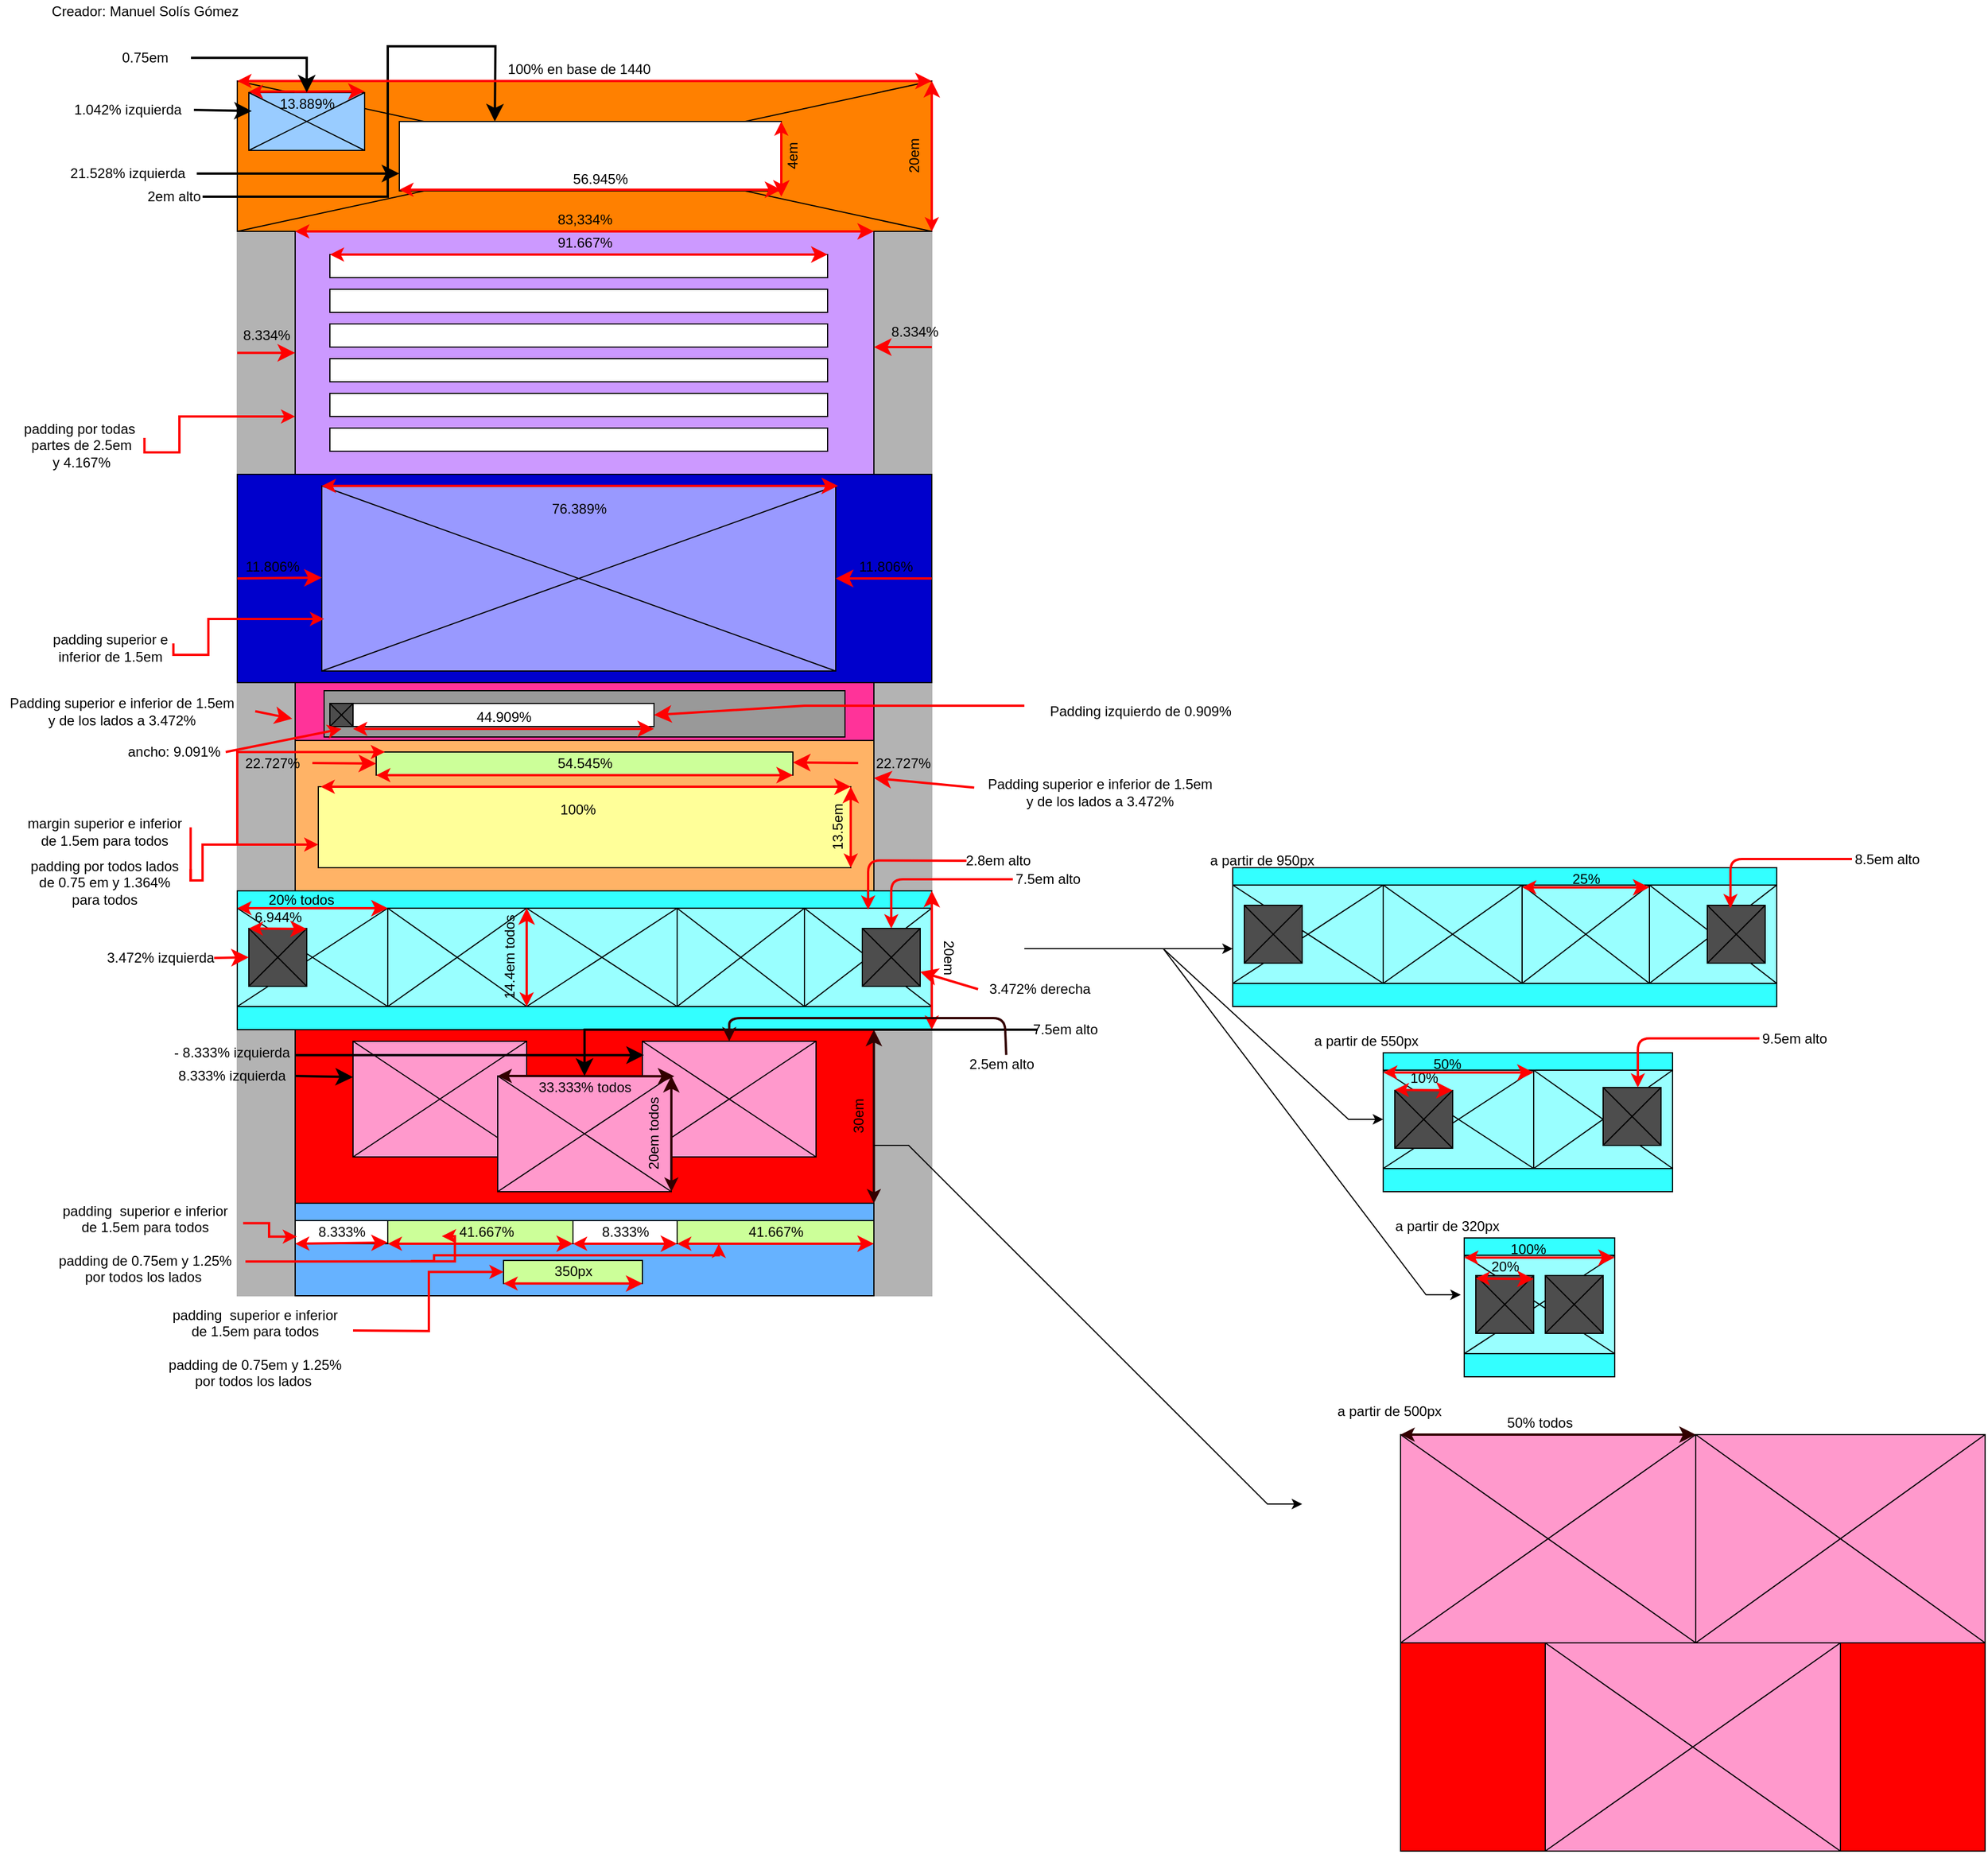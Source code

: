 <mxfile>
    <diagram id="HzTD8S2jFizd6N4z7d2w" name="Página-1">
        <mxGraphModel dx="1241" dy="626" grid="1" gridSize="10" guides="1" tooltips="1" connect="1" arrows="1" fold="1" page="1" pageScale="1" pageWidth="827" pageHeight="1169" math="0" shadow="0">
            <root>
                <mxCell id="0"/>
                <mxCell id="1" parent="0"/>
                <mxCell id="hJbZo1aWGCKEWcaqYG83-1" value="" style="rounded=0;whiteSpace=wrap;html=1;strokeColor=#B3B3B3;fillColor=#B3B3B3;" parent="1" vertex="1">
                    <mxGeometry x="200" y="120" width="600" height="1050" as="geometry"/>
                </mxCell>
                <mxCell id="hJbZo1aWGCKEWcaqYG83-9" value="" style="rounded=0;whiteSpace=wrap;html=1;strokeColor=#000000;fillColor=#E6E6E6;" parent="1" vertex="1">
                    <mxGeometry x="250" y="250" width="500" height="390" as="geometry"/>
                </mxCell>
                <mxCell id="hJbZo1aWGCKEWcaqYG83-22" value="" style="rounded=0;whiteSpace=wrap;html=1;strokeColor=#000000;fillColor=#FF3399;gradientColor=none;" parent="1" vertex="1">
                    <mxGeometry x="250" y="640" width="500" height="530" as="geometry"/>
                </mxCell>
                <mxCell id="hJbZo1aWGCKEWcaqYG83-23" value="" style="rounded=0;whiteSpace=wrap;html=1;strokeColor=#000000;fillColor=#999999;gradientColor=none;" parent="1" vertex="1">
                    <mxGeometry x="275" y="647" width="450" height="40" as="geometry"/>
                </mxCell>
                <mxCell id="hJbZo1aWGCKEWcaqYG83-25" value="" style="rounded=0;whiteSpace=wrap;html=1;" parent="1" vertex="1">
                    <mxGeometry x="300" y="658" width="260" height="20" as="geometry"/>
                </mxCell>
                <mxCell id="hJbZo1aWGCKEWcaqYG83-35" value="" style="group" parent="1" vertex="1" connectable="0">
                    <mxGeometry x="200" y="120" width="610" height="130" as="geometry"/>
                </mxCell>
                <mxCell id="hJbZo1aWGCKEWcaqYG83-2" value="" style="rounded=0;whiteSpace=wrap;html=1;strokeColor=#000000;fillColor=#FF8000;" parent="hJbZo1aWGCKEWcaqYG83-35" vertex="1">
                    <mxGeometry width="600" height="130" as="geometry"/>
                </mxCell>
                <mxCell id="hJbZo1aWGCKEWcaqYG83-32" value="" style="endArrow=none;html=1;rounded=0;exitX=0;exitY=0;exitDx=0;exitDy=0;entryX=1;entryY=1;entryDx=0;entryDy=0;" parent="hJbZo1aWGCKEWcaqYG83-35" source="hJbZo1aWGCKEWcaqYG83-2" target="hJbZo1aWGCKEWcaqYG83-2" edge="1">
                    <mxGeometry width="50" height="50" relative="1" as="geometry">
                        <mxPoint x="20" y="20" as="sourcePoint"/>
                        <mxPoint x="120" y="70" as="targetPoint"/>
                    </mxGeometry>
                </mxCell>
                <mxCell id="hJbZo1aWGCKEWcaqYG83-34" value="" style="endArrow=none;html=1;rounded=0;exitX=0;exitY=1;exitDx=0;exitDy=0;entryX=1;entryY=0;entryDx=0;entryDy=0;" parent="hJbZo1aWGCKEWcaqYG83-35" source="hJbZo1aWGCKEWcaqYG83-2" target="hJbZo1aWGCKEWcaqYG83-2" edge="1">
                    <mxGeometry width="50" height="50" relative="1" as="geometry">
                        <mxPoint x="10" y="10" as="sourcePoint"/>
                        <mxPoint x="610" y="140" as="targetPoint"/>
                    </mxGeometry>
                </mxCell>
                <mxCell id="hJbZo1aWGCKEWcaqYG83-134" value="83,334%" style="text;html=1;align=center;verticalAlign=middle;resizable=0;points=[];autosize=1;strokeColor=none;fillColor=none;" parent="hJbZo1aWGCKEWcaqYG83-35" vertex="1">
                    <mxGeometry x="270" y="110" width="60" height="20" as="geometry"/>
                </mxCell>
                <mxCell id="18" value="4em" style="text;html=1;align=center;verticalAlign=middle;resizable=0;points=[];autosize=1;strokeColor=none;rotation=-90;" parent="hJbZo1aWGCKEWcaqYG83-35" vertex="1">
                    <mxGeometry x="460" y="55" width="40" height="20" as="geometry"/>
                </mxCell>
                <mxCell id="19" value="" style="endArrow=classic;html=1;rounded=0;endSize=9;targetPerimeterSpacing=1;strokeColor=#000000;strokeWidth=2;entryX=0.25;entryY=0;entryDx=0;entryDy=0;" parent="hJbZo1aWGCKEWcaqYG83-35" target="hJbZo1aWGCKEWcaqYG83-4" edge="1">
                    <mxGeometry width="50" height="50" relative="1" as="geometry">
                        <mxPoint x="-30" y="100" as="sourcePoint"/>
                        <mxPoint x="145" y="100" as="targetPoint"/>
                        <Array as="points">
                            <mxPoint x="130" y="100"/>
                            <mxPoint x="130" y="-30"/>
                            <mxPoint x="223" y="-30"/>
                        </Array>
                    </mxGeometry>
                </mxCell>
                <mxCell id="16" value="20em" style="text;html=1;align=center;verticalAlign=middle;resizable=0;points=[];autosize=1;strokeColor=none;rotation=-90;" parent="hJbZo1aWGCKEWcaqYG83-35" vertex="1">
                    <mxGeometry x="560" y="55" width="50" height="20" as="geometry"/>
                </mxCell>
                <mxCell id="hJbZo1aWGCKEWcaqYG83-4" value="" style="rounded=0;whiteSpace=wrap;html=1;" parent="1" vertex="1">
                    <mxGeometry x="340" y="155" width="330" height="60" as="geometry"/>
                </mxCell>
                <mxCell id="hJbZo1aWGCKEWcaqYG83-33" value="" style="group" parent="1" vertex="1" connectable="0">
                    <mxGeometry x="210" y="130" width="100" height="50" as="geometry"/>
                </mxCell>
                <mxCell id="hJbZo1aWGCKEWcaqYG83-3" value="" style="rounded=0;whiteSpace=wrap;html=1;strokeColor=#000000;fillColor=#99CCFF;" parent="hJbZo1aWGCKEWcaqYG83-33" vertex="1">
                    <mxGeometry width="100" height="50" as="geometry"/>
                </mxCell>
                <mxCell id="hJbZo1aWGCKEWcaqYG83-6" value="" style="endArrow=none;html=1;rounded=0;exitX=0;exitY=1;exitDx=0;exitDy=0;entryX=1;entryY=0;entryDx=0;entryDy=0;" parent="hJbZo1aWGCKEWcaqYG83-33" source="hJbZo1aWGCKEWcaqYG83-3" target="hJbZo1aWGCKEWcaqYG83-3" edge="1">
                    <mxGeometry width="50" height="50" relative="1" as="geometry">
                        <mxPoint x="20" y="50" as="sourcePoint"/>
                        <mxPoint x="70" as="targetPoint"/>
                    </mxGeometry>
                </mxCell>
                <mxCell id="hJbZo1aWGCKEWcaqYG83-7" value="" style="endArrow=none;html=1;rounded=0;exitX=0;exitY=0;exitDx=0;exitDy=0;entryX=1;entryY=1;entryDx=0;entryDy=0;" parent="hJbZo1aWGCKEWcaqYG83-33" source="hJbZo1aWGCKEWcaqYG83-3" target="hJbZo1aWGCKEWcaqYG83-3" edge="1">
                    <mxGeometry width="50" height="50" relative="1" as="geometry">
                        <mxPoint x="10" y="60" as="sourcePoint"/>
                        <mxPoint x="110" y="10" as="targetPoint"/>
                    </mxGeometry>
                </mxCell>
                <mxCell id="opukVP729gbeJaeNTls5-85" value="" style="endArrow=classic;startArrow=classic;html=1;rounded=0;endSize=8;strokeWidth=2;strokeColor=#FF0000;" parent="hJbZo1aWGCKEWcaqYG83-33" edge="1">
                    <mxGeometry width="50" height="50" relative="1" as="geometry">
                        <mxPoint y="-0.69" as="sourcePoint"/>
                        <mxPoint x="100" y="-1" as="targetPoint"/>
                    </mxGeometry>
                </mxCell>
                <mxCell id="opukVP729gbeJaeNTls5-86" value="13.889%" style="text;html=1;align=center;verticalAlign=middle;resizable=0;points=[];autosize=1;strokeColor=none;fillColor=none;" parent="hJbZo1aWGCKEWcaqYG83-33" vertex="1">
                    <mxGeometry x="20" width="60" height="20" as="geometry"/>
                </mxCell>
                <mxCell id="hJbZo1aWGCKEWcaqYG83-36" value="" style="group" parent="1" vertex="1" connectable="0">
                    <mxGeometry x="250" y="250" width="500" height="210" as="geometry"/>
                </mxCell>
                <mxCell id="hJbZo1aWGCKEWcaqYG83-15" value="" style="rounded=0;whiteSpace=wrap;html=1;strokeColor=#000000;fillColor=#CC99FF;" parent="hJbZo1aWGCKEWcaqYG83-36" vertex="1">
                    <mxGeometry width="500" height="210" as="geometry"/>
                </mxCell>
                <mxCell id="hJbZo1aWGCKEWcaqYG83-16" value="" style="rounded=0;whiteSpace=wrap;html=1;" parent="hJbZo1aWGCKEWcaqYG83-36" vertex="1">
                    <mxGeometry x="30" y="20" width="430" height="20" as="geometry"/>
                </mxCell>
                <mxCell id="hJbZo1aWGCKEWcaqYG83-17" value="" style="rounded=0;whiteSpace=wrap;html=1;" parent="hJbZo1aWGCKEWcaqYG83-36" vertex="1">
                    <mxGeometry x="30" y="50" width="430" height="20" as="geometry"/>
                </mxCell>
                <mxCell id="hJbZo1aWGCKEWcaqYG83-18" value="" style="rounded=0;whiteSpace=wrap;html=1;" parent="hJbZo1aWGCKEWcaqYG83-36" vertex="1">
                    <mxGeometry x="30" y="80" width="430" height="20" as="geometry"/>
                </mxCell>
                <mxCell id="hJbZo1aWGCKEWcaqYG83-19" value="" style="rounded=0;whiteSpace=wrap;html=1;" parent="hJbZo1aWGCKEWcaqYG83-36" vertex="1">
                    <mxGeometry x="30" y="110" width="430" height="20" as="geometry"/>
                </mxCell>
                <mxCell id="hJbZo1aWGCKEWcaqYG83-20" value="" style="rounded=0;whiteSpace=wrap;html=1;" parent="hJbZo1aWGCKEWcaqYG83-36" vertex="1">
                    <mxGeometry x="30" y="140" width="430" height="20" as="geometry"/>
                </mxCell>
                <mxCell id="hJbZo1aWGCKEWcaqYG83-21" value="" style="rounded=0;whiteSpace=wrap;html=1;" parent="hJbZo1aWGCKEWcaqYG83-36" vertex="1">
                    <mxGeometry x="30" y="170" width="430" height="20" as="geometry"/>
                </mxCell>
                <mxCell id="hJbZo1aWGCKEWcaqYG83-133" value="" style="endArrow=classic;startArrow=classic;html=1;rounded=0;endSize=8;strokeWidth=2;strokeColor=#FF0000;" parent="hJbZo1aWGCKEWcaqYG83-36" edge="1">
                    <mxGeometry width="50" height="50" relative="1" as="geometry">
                        <mxPoint as="sourcePoint"/>
                        <mxPoint x="500" as="targetPoint"/>
                    </mxGeometry>
                </mxCell>
                <mxCell id="hJbZo1aWGCKEWcaqYG83-140" value="91.667%" style="text;html=1;align=center;verticalAlign=middle;resizable=0;points=[];autosize=1;strokeColor=none;fillColor=none;" parent="hJbZo1aWGCKEWcaqYG83-36" vertex="1">
                    <mxGeometry x="210" width="80" height="20" as="geometry"/>
                </mxCell>
                <mxCell id="hJbZo1aWGCKEWcaqYG83-42" value="" style="rounded=0;whiteSpace=wrap;html=1;strokeColor=#000000;fillColor=#FFB366;gradientColor=none;" parent="1" vertex="1">
                    <mxGeometry x="250" y="690" width="500" height="130" as="geometry"/>
                </mxCell>
                <mxCell id="hJbZo1aWGCKEWcaqYG83-29" value="" style="rounded=0;whiteSpace=wrap;html=1;strokeColor=#000000;fillColor=#FFFF99;gradientColor=none;" parent="1" vertex="1">
                    <mxGeometry x="270" y="730" width="460" height="70" as="geometry"/>
                </mxCell>
                <mxCell id="hJbZo1aWGCKEWcaqYG83-28" value="" style="rounded=0;whiteSpace=wrap;html=1;strokeColor=#000000;fillColor=#CCFF99;gradientColor=none;" parent="1" vertex="1">
                    <mxGeometry x="320" y="700" width="360" height="20" as="geometry"/>
                </mxCell>
                <mxCell id="hJbZo1aWGCKEWcaqYG83-43" value="" style="rounded=0;whiteSpace=wrap;html=1;strokeColor=#000000;fillColor=#33FFFF;gradientColor=none;" parent="1" vertex="1">
                    <mxGeometry x="200" y="820" width="600" height="120" as="geometry"/>
                </mxCell>
                <mxCell id="hJbZo1aWGCKEWcaqYG83-45" value="" style="group" parent="1" vertex="1" connectable="0">
                    <mxGeometry x="280" y="658" width="20" height="20" as="geometry"/>
                </mxCell>
                <mxCell id="hJbZo1aWGCKEWcaqYG83-24" value="" style="whiteSpace=wrap;html=1;aspect=fixed;strokeColor=#000000;fillColor=#4D4D4D;gradientColor=none;" parent="hJbZo1aWGCKEWcaqYG83-45" vertex="1">
                    <mxGeometry width="20" height="20" as="geometry"/>
                </mxCell>
                <mxCell id="hJbZo1aWGCKEWcaqYG83-26" value="" style="endArrow=none;html=1;rounded=0;entryX=0;entryY=0;entryDx=0;entryDy=0;exitX=0;exitY=1;exitDx=0;exitDy=0;" parent="hJbZo1aWGCKEWcaqYG83-45" source="hJbZo1aWGCKEWcaqYG83-24" target="hJbZo1aWGCKEWcaqYG83-25" edge="1">
                    <mxGeometry width="50" height="50" relative="1" as="geometry">
                        <mxPoint x="-10" y="50" as="sourcePoint"/>
                        <mxPoint x="40" as="targetPoint"/>
                    </mxGeometry>
                </mxCell>
                <mxCell id="hJbZo1aWGCKEWcaqYG83-27" value="" style="endArrow=none;html=1;rounded=0;entryX=0;entryY=1;entryDx=0;entryDy=0;exitX=0;exitY=0;exitDx=0;exitDy=0;" parent="hJbZo1aWGCKEWcaqYG83-45" source="hJbZo1aWGCKEWcaqYG83-24" target="hJbZo1aWGCKEWcaqYG83-25" edge="1">
                    <mxGeometry width="50" height="50" relative="1" as="geometry">
                        <mxPoint x="10" y="30" as="sourcePoint"/>
                        <mxPoint x="30.0" y="10" as="targetPoint"/>
                    </mxGeometry>
                </mxCell>
                <mxCell id="hJbZo1aWGCKEWcaqYG83-71" value="" style="group" parent="1" vertex="1" connectable="0">
                    <mxGeometry x="200" y="835" width="280" height="85" as="geometry"/>
                </mxCell>
                <mxCell id="hJbZo1aWGCKEWcaqYG83-66" value="" style="rounded=0;whiteSpace=wrap;html=1;strokeColor=#000000;fillColor=#99FFFF;gradientColor=none;" parent="hJbZo1aWGCKEWcaqYG83-71" vertex="1">
                    <mxGeometry width="130" height="85" as="geometry"/>
                </mxCell>
                <mxCell id="hJbZo1aWGCKEWcaqYG83-69" value="" style="endArrow=none;html=1;rounded=0;exitX=0;exitY=1;exitDx=0;exitDy=0;entryX=1;entryY=0;entryDx=0;entryDy=0;" parent="hJbZo1aWGCKEWcaqYG83-71" source="hJbZo1aWGCKEWcaqYG83-66" target="hJbZo1aWGCKEWcaqYG83-66" edge="1">
                    <mxGeometry width="50" height="50" relative="1" as="geometry">
                        <mxPoint x="30" y="75" as="sourcePoint"/>
                        <mxPoint x="80" y="25" as="targetPoint"/>
                    </mxGeometry>
                </mxCell>
                <mxCell id="hJbZo1aWGCKEWcaqYG83-70" value="" style="endArrow=none;html=1;rounded=0;exitX=0;exitY=0;exitDx=0;exitDy=0;entryX=1;entryY=1;entryDx=0;entryDy=0;" parent="hJbZo1aWGCKEWcaqYG83-71" source="hJbZo1aWGCKEWcaqYG83-66" target="hJbZo1aWGCKEWcaqYG83-66" edge="1">
                    <mxGeometry width="50" height="50" relative="1" as="geometry">
                        <mxPoint x="10" y="95" as="sourcePoint"/>
                        <mxPoint x="140" y="10" as="targetPoint"/>
                    </mxGeometry>
                </mxCell>
                <mxCell id="hJbZo1aWGCKEWcaqYG83-72" value="" style="group" parent="hJbZo1aWGCKEWcaqYG83-71" vertex="1" connectable="0">
                    <mxGeometry x="130" width="150" height="85" as="geometry"/>
                </mxCell>
                <mxCell id="hJbZo1aWGCKEWcaqYG83-73" value="" style="rounded=0;whiteSpace=wrap;html=1;strokeColor=#000000;fillColor=#99FFFF;gradientColor=none;" parent="hJbZo1aWGCKEWcaqYG83-72" vertex="1">
                    <mxGeometry width="120" height="85" as="geometry"/>
                </mxCell>
                <mxCell id="hJbZo1aWGCKEWcaqYG83-74" value="" style="endArrow=none;html=1;rounded=0;exitX=0;exitY=1;exitDx=0;exitDy=0;entryX=1;entryY=0;entryDx=0;entryDy=0;" parent="hJbZo1aWGCKEWcaqYG83-72" source="hJbZo1aWGCKEWcaqYG83-73" target="hJbZo1aWGCKEWcaqYG83-73" edge="1">
                    <mxGeometry width="50" height="50" relative="1" as="geometry">
                        <mxPoint x="27.692" y="75" as="sourcePoint"/>
                        <mxPoint x="73.846" y="25" as="targetPoint"/>
                    </mxGeometry>
                </mxCell>
                <mxCell id="hJbZo1aWGCKEWcaqYG83-75" value="" style="endArrow=none;html=1;rounded=0;exitX=0;exitY=0;exitDx=0;exitDy=0;entryX=1;entryY=1;entryDx=0;entryDy=0;" parent="hJbZo1aWGCKEWcaqYG83-72" source="hJbZo1aWGCKEWcaqYG83-73" target="hJbZo1aWGCKEWcaqYG83-73" edge="1">
                    <mxGeometry width="50" height="50" relative="1" as="geometry">
                        <mxPoint x="9.231" y="95" as="sourcePoint"/>
                        <mxPoint x="129.231" y="10" as="targetPoint"/>
                    </mxGeometry>
                </mxCell>
                <mxCell id="27" value="14.4em todos" style="text;html=1;align=center;verticalAlign=middle;resizable=0;points=[];autosize=1;strokeColor=none;fillColor=none;rotation=-90;" parent="hJbZo1aWGCKEWcaqYG83-72" vertex="1">
                    <mxGeometry x="60" y="32.5" width="90" height="20" as="geometry"/>
                </mxCell>
                <mxCell id="hJbZo1aWGCKEWcaqYG83-84" value="" style="group" parent="hJbZo1aWGCKEWcaqYG83-71" vertex="1" connectable="0">
                    <mxGeometry x="10" y="17.5" width="50" height="50" as="geometry"/>
                </mxCell>
                <mxCell id="hJbZo1aWGCKEWcaqYG83-85" value="" style="whiteSpace=wrap;html=1;aspect=fixed;strokeColor=#000000;fillColor=#4D4D4D;gradientColor=none;" parent="hJbZo1aWGCKEWcaqYG83-84" vertex="1">
                    <mxGeometry width="50" height="50" as="geometry"/>
                </mxCell>
                <mxCell id="hJbZo1aWGCKEWcaqYG83-86" value="" style="endArrow=none;html=1;rounded=0;" parent="hJbZo1aWGCKEWcaqYG83-84" edge="1">
                    <mxGeometry width="50" height="50" relative="1" as="geometry">
                        <mxPoint y="50" as="sourcePoint"/>
                        <mxPoint x="50" as="targetPoint"/>
                    </mxGeometry>
                </mxCell>
                <mxCell id="hJbZo1aWGCKEWcaqYG83-87" value="" style="endArrow=none;html=1;rounded=0;exitX=0;exitY=0;exitDx=0;exitDy=0;entryX=1;entryY=1;entryDx=0;entryDy=0;" parent="hJbZo1aWGCKEWcaqYG83-84" source="hJbZo1aWGCKEWcaqYG83-85" target="hJbZo1aWGCKEWcaqYG83-85" edge="1">
                    <mxGeometry width="50" height="50" relative="1" as="geometry">
                        <mxPoint x="10" y="60" as="sourcePoint"/>
                        <mxPoint x="60" y="10" as="targetPoint"/>
                    </mxGeometry>
                </mxCell>
                <mxCell id="opukVP729gbeJaeNTls5-36" value="" style="endArrow=classic;startArrow=classic;html=1;rounded=0;endSize=8;strokeWidth=2;strokeColor=#FF0000;" parent="hJbZo1aWGCKEWcaqYG83-71" edge="1">
                    <mxGeometry width="50" height="50" relative="1" as="geometry">
                        <mxPoint x="10" y="17.5" as="sourcePoint"/>
                        <mxPoint x="60" y="18" as="targetPoint"/>
                    </mxGeometry>
                </mxCell>
                <mxCell id="opukVP729gbeJaeNTls5-37" value="6.944%" style="text;html=1;align=center;verticalAlign=middle;resizable=0;points=[];autosize=1;strokeColor=none;fillColor=none;" parent="hJbZo1aWGCKEWcaqYG83-71" vertex="1">
                    <mxGeometry x="5" y="-2.5" width="60" height="20" as="geometry"/>
                </mxCell>
                <mxCell id="hJbZo1aWGCKEWcaqYG83-76" value="" style="group" parent="1" vertex="1" connectable="0">
                    <mxGeometry x="450" y="835" width="130" height="85" as="geometry"/>
                </mxCell>
                <mxCell id="hJbZo1aWGCKEWcaqYG83-77" value="" style="rounded=0;whiteSpace=wrap;html=1;strokeColor=#000000;fillColor=#99FFFF;gradientColor=none;" parent="hJbZo1aWGCKEWcaqYG83-76" vertex="1">
                    <mxGeometry width="130" height="85" as="geometry"/>
                </mxCell>
                <mxCell id="hJbZo1aWGCKEWcaqYG83-78" value="" style="endArrow=none;html=1;rounded=0;exitX=0;exitY=1;exitDx=0;exitDy=0;entryX=1;entryY=0;entryDx=0;entryDy=0;" parent="hJbZo1aWGCKEWcaqYG83-76" source="hJbZo1aWGCKEWcaqYG83-77" target="hJbZo1aWGCKEWcaqYG83-77" edge="1">
                    <mxGeometry width="50" height="50" relative="1" as="geometry">
                        <mxPoint x="30" y="75" as="sourcePoint"/>
                        <mxPoint x="80" y="25" as="targetPoint"/>
                    </mxGeometry>
                </mxCell>
                <mxCell id="hJbZo1aWGCKEWcaqYG83-79" value="" style="endArrow=none;html=1;rounded=0;exitX=0;exitY=0;exitDx=0;exitDy=0;entryX=1;entryY=1;entryDx=0;entryDy=0;" parent="hJbZo1aWGCKEWcaqYG83-76" source="hJbZo1aWGCKEWcaqYG83-77" target="hJbZo1aWGCKEWcaqYG83-77" edge="1">
                    <mxGeometry width="50" height="50" relative="1" as="geometry">
                        <mxPoint x="10" y="95" as="sourcePoint"/>
                        <mxPoint x="140.0" y="10" as="targetPoint"/>
                    </mxGeometry>
                </mxCell>
                <mxCell id="opukVP729gbeJaeNTls5-34" value="" style="endArrow=classic;startArrow=classic;html=1;rounded=0;endSize=8;strokeWidth=2;strokeColor=#FF0000;" parent="hJbZo1aWGCKEWcaqYG83-76" edge="1">
                    <mxGeometry width="50" height="50" relative="1" as="geometry">
                        <mxPoint x="-250" as="sourcePoint"/>
                        <mxPoint x="-120" as="targetPoint"/>
                    </mxGeometry>
                </mxCell>
                <mxCell id="hJbZo1aWGCKEWcaqYG83-80" value="" style="group" parent="1" vertex="1" connectable="0">
                    <mxGeometry x="580" y="835" width="220" height="85" as="geometry"/>
                </mxCell>
                <mxCell id="hJbZo1aWGCKEWcaqYG83-81" value="" style="rounded=0;whiteSpace=wrap;html=1;strokeColor=#000000;fillColor=#99FFFF;gradientColor=none;" parent="hJbZo1aWGCKEWcaqYG83-80" vertex="1">
                    <mxGeometry width="110" height="85" as="geometry"/>
                </mxCell>
                <mxCell id="hJbZo1aWGCKEWcaqYG83-82" value="" style="endArrow=none;html=1;rounded=0;exitX=0;exitY=1;exitDx=0;exitDy=0;entryX=1;entryY=0;entryDx=0;entryDy=0;" parent="hJbZo1aWGCKEWcaqYG83-80" source="hJbZo1aWGCKEWcaqYG83-81" target="hJbZo1aWGCKEWcaqYG83-81" edge="1">
                    <mxGeometry width="50" height="50" relative="1" as="geometry">
                        <mxPoint x="27.692" y="75" as="sourcePoint"/>
                        <mxPoint x="73.846" y="25" as="targetPoint"/>
                    </mxGeometry>
                </mxCell>
                <mxCell id="hJbZo1aWGCKEWcaqYG83-83" value="" style="endArrow=none;html=1;rounded=0;exitX=0;exitY=0;exitDx=0;exitDy=0;entryX=1;entryY=1;entryDx=0;entryDy=0;" parent="hJbZo1aWGCKEWcaqYG83-80" source="hJbZo1aWGCKEWcaqYG83-81" target="hJbZo1aWGCKEWcaqYG83-81" edge="1">
                    <mxGeometry width="50" height="50" relative="1" as="geometry">
                        <mxPoint x="9.231" y="95" as="sourcePoint"/>
                        <mxPoint x="129.231" y="10" as="targetPoint"/>
                    </mxGeometry>
                </mxCell>
                <mxCell id="hJbZo1aWGCKEWcaqYG83-95" value="" style="group" parent="hJbZo1aWGCKEWcaqYG83-80" vertex="1" connectable="0">
                    <mxGeometry x="110" width="110" height="85" as="geometry"/>
                </mxCell>
                <mxCell id="hJbZo1aWGCKEWcaqYG83-96" value="" style="rounded=0;whiteSpace=wrap;html=1;strokeColor=#000000;fillColor=#99FFFF;gradientColor=none;" parent="hJbZo1aWGCKEWcaqYG83-95" vertex="1">
                    <mxGeometry width="110" height="85" as="geometry"/>
                </mxCell>
                <mxCell id="hJbZo1aWGCKEWcaqYG83-97" value="" style="endArrow=none;html=1;rounded=0;exitX=0;exitY=1;exitDx=0;exitDy=0;entryX=1;entryY=0;entryDx=0;entryDy=0;" parent="hJbZo1aWGCKEWcaqYG83-95" source="hJbZo1aWGCKEWcaqYG83-96" target="hJbZo1aWGCKEWcaqYG83-96" edge="1">
                    <mxGeometry width="50" height="50" relative="1" as="geometry">
                        <mxPoint x="25.385" y="75" as="sourcePoint"/>
                        <mxPoint x="67.692" y="25" as="targetPoint"/>
                    </mxGeometry>
                </mxCell>
                <mxCell id="hJbZo1aWGCKEWcaqYG83-98" value="" style="endArrow=none;html=1;rounded=0;exitX=0;exitY=0;exitDx=0;exitDy=0;entryX=1;entryY=1;entryDx=0;entryDy=0;" parent="hJbZo1aWGCKEWcaqYG83-95" source="hJbZo1aWGCKEWcaqYG83-96" target="hJbZo1aWGCKEWcaqYG83-96" edge="1">
                    <mxGeometry width="50" height="50" relative="1" as="geometry">
                        <mxPoint x="8.462" y="95" as="sourcePoint"/>
                        <mxPoint x="118.462" y="10" as="targetPoint"/>
                    </mxGeometry>
                </mxCell>
                <mxCell id="hJbZo1aWGCKEWcaqYG83-103" value="" style="group" parent="hJbZo1aWGCKEWcaqYG83-95" vertex="1" connectable="0">
                    <mxGeometry x="50" y="17.5" width="50" height="50" as="geometry"/>
                </mxCell>
                <mxCell id="hJbZo1aWGCKEWcaqYG83-104" value="" style="whiteSpace=wrap;html=1;aspect=fixed;strokeColor=#000000;fillColor=#4D4D4D;gradientColor=none;" parent="hJbZo1aWGCKEWcaqYG83-103" vertex="1">
                    <mxGeometry width="50" height="50" as="geometry"/>
                </mxCell>
                <mxCell id="hJbZo1aWGCKEWcaqYG83-105" value="" style="endArrow=none;html=1;rounded=0;" parent="hJbZo1aWGCKEWcaqYG83-103" edge="1">
                    <mxGeometry width="50" height="50" relative="1" as="geometry">
                        <mxPoint y="50" as="sourcePoint"/>
                        <mxPoint x="50" as="targetPoint"/>
                    </mxGeometry>
                </mxCell>
                <mxCell id="hJbZo1aWGCKEWcaqYG83-106" value="" style="endArrow=none;html=1;rounded=0;exitX=0;exitY=0;exitDx=0;exitDy=0;entryX=1;entryY=1;entryDx=0;entryDy=0;" parent="hJbZo1aWGCKEWcaqYG83-103" source="hJbZo1aWGCKEWcaqYG83-104" target="hJbZo1aWGCKEWcaqYG83-104" edge="1">
                    <mxGeometry width="50" height="50" relative="1" as="geometry">
                        <mxPoint x="10" y="60" as="sourcePoint"/>
                        <mxPoint x="60" y="10" as="targetPoint"/>
                    </mxGeometry>
                </mxCell>
                <mxCell id="hJbZo1aWGCKEWcaqYG83-94" value="" style="rounded=0;whiteSpace=wrap;html=1;strokeColor=#000000;fillColor=#FF0000;gradientColor=none;" parent="1" vertex="1">
                    <mxGeometry x="250" y="940" width="500" height="150" as="geometry"/>
                </mxCell>
                <mxCell id="hJbZo1aWGCKEWcaqYG83-119" value="" style="group" parent="1" vertex="1" connectable="0">
                    <mxGeometry x="300" y="950" width="150" height="100" as="geometry"/>
                </mxCell>
                <mxCell id="hJbZo1aWGCKEWcaqYG83-110" value="" style="rounded=0;whiteSpace=wrap;html=1;strokeColor=#000000;fillColor=#FF99CC;gradientColor=none;" parent="hJbZo1aWGCKEWcaqYG83-119" vertex="1">
                    <mxGeometry width="150" height="100" as="geometry"/>
                </mxCell>
                <mxCell id="hJbZo1aWGCKEWcaqYG83-117" value="" style="endArrow=none;html=1;rounded=0;entryX=1;entryY=1;entryDx=0;entryDy=0;exitX=0;exitY=0;exitDx=0;exitDy=0;" parent="hJbZo1aWGCKEWcaqYG83-119" source="hJbZo1aWGCKEWcaqYG83-110" target="hJbZo1aWGCKEWcaqYG83-110" edge="1">
                    <mxGeometry width="50" height="50" relative="1" as="geometry">
                        <mxPoint x="260" y="10" as="sourcePoint"/>
                        <mxPoint x="410" y="110" as="targetPoint"/>
                    </mxGeometry>
                </mxCell>
                <mxCell id="hJbZo1aWGCKEWcaqYG83-118" value="" style="endArrow=none;html=1;rounded=0;entryX=1;entryY=0;entryDx=0;entryDy=0;exitX=0;exitY=1;exitDx=0;exitDy=0;" parent="hJbZo1aWGCKEWcaqYG83-119" source="hJbZo1aWGCKEWcaqYG83-110" target="hJbZo1aWGCKEWcaqYG83-110" edge="1">
                    <mxGeometry width="50" height="50" relative="1" as="geometry">
                        <mxPoint x="260" y="110" as="sourcePoint"/>
                        <mxPoint x="410" y="10" as="targetPoint"/>
                    </mxGeometry>
                </mxCell>
                <mxCell id="opukVP729gbeJaeNTls5-59" value="" style="endArrow=classic;html=1;rounded=0;endSize=9;targetPerimeterSpacing=1;strokeColor=#000000;strokeWidth=2;" parent="hJbZo1aWGCKEWcaqYG83-119" edge="1">
                    <mxGeometry width="50" height="50" relative="1" as="geometry">
                        <mxPoint x="-50" y="30" as="sourcePoint"/>
                        <mxPoint y="31" as="targetPoint"/>
                        <Array as="points">
                            <mxPoint x="-50" y="30"/>
                        </Array>
                    </mxGeometry>
                </mxCell>
                <mxCell id="hJbZo1aWGCKEWcaqYG83-120" value="" style="group" parent="1" vertex="1" connectable="0">
                    <mxGeometry x="550" y="950" width="150" height="100" as="geometry"/>
                </mxCell>
                <mxCell id="hJbZo1aWGCKEWcaqYG83-109" value="" style="rounded=0;whiteSpace=wrap;html=1;strokeColor=#000000;fillColor=#FF99CC;gradientColor=none;" parent="hJbZo1aWGCKEWcaqYG83-120" vertex="1">
                    <mxGeometry width="150" height="100" as="geometry"/>
                </mxCell>
                <mxCell id="hJbZo1aWGCKEWcaqYG83-114" value="" style="endArrow=none;html=1;rounded=0;entryX=1;entryY=0;entryDx=0;entryDy=0;exitX=0;exitY=1;exitDx=0;exitDy=0;" parent="hJbZo1aWGCKEWcaqYG83-120" source="hJbZo1aWGCKEWcaqYG83-109" edge="1">
                    <mxGeometry width="50" height="50" relative="1" as="geometry">
                        <mxPoint y="100" as="sourcePoint"/>
                        <mxPoint x="150" as="targetPoint"/>
                    </mxGeometry>
                </mxCell>
                <mxCell id="hJbZo1aWGCKEWcaqYG83-116" value="" style="endArrow=none;html=1;rounded=0;entryX=1;entryY=1;entryDx=0;entryDy=0;exitX=0;exitY=0;exitDx=0;exitDy=0;" parent="hJbZo1aWGCKEWcaqYG83-120" source="hJbZo1aWGCKEWcaqYG83-109" target="hJbZo1aWGCKEWcaqYG83-109" edge="1">
                    <mxGeometry width="50" height="50" relative="1" as="geometry">
                        <mxPoint x="-115" y="40" as="sourcePoint"/>
                        <mxPoint x="35" y="140" as="targetPoint"/>
                    </mxGeometry>
                </mxCell>
                <mxCell id="hJbZo1aWGCKEWcaqYG83-122" value="" style="group" parent="1" vertex="1" connectable="0">
                    <mxGeometry x="425" y="980" width="175" height="100" as="geometry"/>
                </mxCell>
                <mxCell id="hJbZo1aWGCKEWcaqYG83-108" value="" style="rounded=0;whiteSpace=wrap;html=1;strokeColor=#000000;fillColor=#FF99CC;gradientColor=none;" parent="hJbZo1aWGCKEWcaqYG83-122" vertex="1">
                    <mxGeometry width="150" height="100" as="geometry"/>
                </mxCell>
                <mxCell id="hJbZo1aWGCKEWcaqYG83-113" value="" style="endArrow=none;html=1;rounded=0;entryX=1;entryY=0;entryDx=0;entryDy=0;exitX=0;exitY=1;exitDx=0;exitDy=0;" parent="hJbZo1aWGCKEWcaqYG83-122" source="hJbZo1aWGCKEWcaqYG83-108" target="hJbZo1aWGCKEWcaqYG83-108" edge="1">
                    <mxGeometry width="50" height="50" relative="1" as="geometry">
                        <mxPoint x="55" y="90" as="sourcePoint"/>
                        <mxPoint x="105" y="40" as="targetPoint"/>
                    </mxGeometry>
                </mxCell>
                <mxCell id="hJbZo1aWGCKEWcaqYG83-115" value="" style="endArrow=none;html=1;rounded=0;entryX=1;entryY=1;entryDx=0;entryDy=0;exitX=0;exitY=0;exitDx=0;exitDy=0;" parent="hJbZo1aWGCKEWcaqYG83-122" source="hJbZo1aWGCKEWcaqYG83-108" target="hJbZo1aWGCKEWcaqYG83-108" edge="1">
                    <mxGeometry width="50" height="50" relative="1" as="geometry">
                        <mxPoint x="10" y="110" as="sourcePoint"/>
                        <mxPoint x="160" y="10" as="targetPoint"/>
                    </mxGeometry>
                </mxCell>
                <mxCell id="opukVP729gbeJaeNTls5-38" value="" style="endArrow=classic;startArrow=classic;html=1;rounded=0;endSize=8;strokeWidth=2;exitX=0;exitY=0;exitDx=0;exitDy=0;entryX=1.017;entryY=0.003;entryDx=0;entryDy=0;entryPerimeter=0;strokeColor=#330000;" parent="hJbZo1aWGCKEWcaqYG83-122" source="hJbZo1aWGCKEWcaqYG83-108" target="hJbZo1aWGCKEWcaqYG83-108" edge="1">
                    <mxGeometry width="50" height="50" relative="1" as="geometry">
                        <mxPoint x="10" y="7" as="sourcePoint"/>
                        <mxPoint x="145" as="targetPoint"/>
                    </mxGeometry>
                </mxCell>
                <mxCell id="opukVP729gbeJaeNTls5-39" value="33.333% todos" style="text;html=1;align=center;verticalAlign=middle;resizable=0;points=[];autosize=1;strokeColor=none;fillColor=none;" parent="hJbZo1aWGCKEWcaqYG83-122" vertex="1">
                    <mxGeometry x="25" width="100" height="20" as="geometry"/>
                </mxCell>
                <mxCell id="7" value="20em todos" style="text;html=1;align=center;verticalAlign=middle;resizable=0;points=[];autosize=1;strokeColor=none;fillColor=none;rotation=-90;" parent="hJbZo1aWGCKEWcaqYG83-122" vertex="1">
                    <mxGeometry x="95" y="40" width="80" height="20" as="geometry"/>
                </mxCell>
                <mxCell id="hJbZo1aWGCKEWcaqYG83-123" value="" style="rounded=0;whiteSpace=wrap;html=1;strokeColor=#000000;fillColor=#66B2FF;gradientColor=none;" parent="1" vertex="1">
                    <mxGeometry x="250" y="1090" width="500" height="80" as="geometry"/>
                </mxCell>
                <mxCell id="hJbZo1aWGCKEWcaqYG83-124" value="" style="rounded=0;whiteSpace=wrap;html=1;" parent="1" vertex="1">
                    <mxGeometry x="250" y="1105" width="80" height="20" as="geometry"/>
                </mxCell>
                <mxCell id="hJbZo1aWGCKEWcaqYG83-125" value="" style="rounded=0;whiteSpace=wrap;html=1;" parent="1" vertex="1">
                    <mxGeometry x="490" y="1105" width="90" height="20" as="geometry"/>
                </mxCell>
                <mxCell id="hJbZo1aWGCKEWcaqYG83-126" value="" style="rounded=0;whiteSpace=wrap;html=1;fillColor=#CCFF99;" parent="1" vertex="1">
                    <mxGeometry x="330" y="1105" width="160" height="20" as="geometry"/>
                </mxCell>
                <mxCell id="hJbZo1aWGCKEWcaqYG83-127" value="" style="rounded=0;whiteSpace=wrap;html=1;fillColor=#CCFF99;" parent="1" vertex="1">
                    <mxGeometry x="580" y="1105" width="170" height="20" as="geometry"/>
                </mxCell>
                <mxCell id="hJbZo1aWGCKEWcaqYG83-129" value="" style="rounded=0;whiteSpace=wrap;html=1;strokeColor=#000000;fillColor=#CCFF99;gradientColor=none;" parent="1" vertex="1">
                    <mxGeometry x="430" y="1139.43" width="120" height="20" as="geometry"/>
                </mxCell>
                <mxCell id="hJbZo1aWGCKEWcaqYG83-131" value="" style="endArrow=classic;startArrow=classic;html=1;rounded=0;entryX=1;entryY=0;entryDx=0;entryDy=0;endSize=8;strokeWidth=2;strokeColor=#FF0000;" parent="1" target="hJbZo1aWGCKEWcaqYG83-2" edge="1">
                    <mxGeometry width="50" height="50" relative="1" as="geometry">
                        <mxPoint x="200" y="120" as="sourcePoint"/>
                        <mxPoint x="250" y="70" as="targetPoint"/>
                    </mxGeometry>
                </mxCell>
                <mxCell id="hJbZo1aWGCKEWcaqYG83-132" value="100% en base de 1440" style="text;html=1;align=center;verticalAlign=middle;resizable=0;points=[];autosize=1;strokeColor=none;fillColor=none;" parent="1" vertex="1">
                    <mxGeometry x="425" y="100" width="140" height="20" as="geometry"/>
                </mxCell>
                <mxCell id="hJbZo1aWGCKEWcaqYG83-135" value="" style="endArrow=classic;html=1;rounded=0;endSize=9;targetPerimeterSpacing=1;strokeColor=#FF0000;strokeWidth=2;entryX=0;entryY=0.5;entryDx=0;entryDy=0;" parent="1" target="hJbZo1aWGCKEWcaqYG83-15" edge="1">
                    <mxGeometry width="50" height="50" relative="1" as="geometry">
                        <mxPoint x="200" y="355" as="sourcePoint"/>
                        <mxPoint x="140" y="320" as="targetPoint"/>
                    </mxGeometry>
                </mxCell>
                <mxCell id="hJbZo1aWGCKEWcaqYG83-136" value="8.334%" style="text;html=1;align=center;verticalAlign=middle;resizable=0;points=[];autosize=1;strokeColor=none;fillColor=none;" parent="1" vertex="1">
                    <mxGeometry x="195" y="330" width="60" height="20" as="geometry"/>
                </mxCell>
                <mxCell id="hJbZo1aWGCKEWcaqYG83-137" value="" style="endArrow=classic;html=1;rounded=0;endSize=9;targetPerimeterSpacing=1;strokeColor=#FF0000;strokeWidth=2;" parent="1" edge="1">
                    <mxGeometry width="50" height="50" relative="1" as="geometry">
                        <mxPoint x="800" y="350" as="sourcePoint"/>
                        <mxPoint x="750" y="350" as="targetPoint"/>
                    </mxGeometry>
                </mxCell>
                <mxCell id="hJbZo1aWGCKEWcaqYG83-139" value="" style="endArrow=classic;startArrow=classic;html=1;rounded=0;entryX=1;entryY=0;entryDx=0;entryDy=0;endSize=8;strokeWidth=2;strokeColor=#FF0000;" parent="1" target="hJbZo1aWGCKEWcaqYG83-16" edge="1">
                    <mxGeometry width="50" height="50" relative="1" as="geometry">
                        <mxPoint x="280" y="270" as="sourcePoint"/>
                        <mxPoint x="870" y="270" as="targetPoint"/>
                    </mxGeometry>
                </mxCell>
                <mxCell id="opukVP729gbeJaeNTls5-3" value="" style="group" parent="1" vertex="1" connectable="0">
                    <mxGeometry x="200" y="460" width="600" height="180" as="geometry"/>
                </mxCell>
                <mxCell id="hJbZo1aWGCKEWcaqYG83-11" value="" style="rounded=0;whiteSpace=wrap;html=1;strokeColor=#000000;fillColor=#0000CC;" parent="opukVP729gbeJaeNTls5-3" vertex="1">
                    <mxGeometry width="600" height="180" as="geometry"/>
                </mxCell>
                <mxCell id="hJbZo1aWGCKEWcaqYG83-37" value="" style="group" parent="opukVP729gbeJaeNTls5-3" vertex="1" connectable="0">
                    <mxGeometry x="73" y="10" width="444.0" height="160" as="geometry"/>
                </mxCell>
                <mxCell id="hJbZo1aWGCKEWcaqYG83-12" value="" style="rounded=0;whiteSpace=wrap;html=1;strokeColor=#000000;fillColor=#9999FF;" parent="hJbZo1aWGCKEWcaqYG83-37" vertex="1">
                    <mxGeometry width="444.0" height="160" as="geometry"/>
                </mxCell>
                <mxCell id="hJbZo1aWGCKEWcaqYG83-13" value="" style="endArrow=none;html=1;rounded=0;exitX=1;exitY=0;exitDx=0;exitDy=0;entryX=0;entryY=1;entryDx=0;entryDy=0;" parent="hJbZo1aWGCKEWcaqYG83-37" source="hJbZo1aWGCKEWcaqYG83-12" target="hJbZo1aWGCKEWcaqYG83-12" edge="1">
                    <mxGeometry width="50" height="50" relative="1" as="geometry">
                        <mxPoint x="162" y="130" as="sourcePoint"/>
                        <mxPoint x="282" y="80" as="targetPoint"/>
                    </mxGeometry>
                </mxCell>
                <mxCell id="hJbZo1aWGCKEWcaqYG83-14" value="" style="endArrow=none;html=1;rounded=0;exitX=0;exitY=0;exitDx=0;exitDy=0;entryX=1;entryY=1;entryDx=0;entryDy=0;" parent="hJbZo1aWGCKEWcaqYG83-37" source="hJbZo1aWGCKEWcaqYG83-12" target="hJbZo1aWGCKEWcaqYG83-12" edge="1">
                    <mxGeometry width="50" height="50" relative="1" as="geometry">
                        <mxPoint x="162" y="80" as="sourcePoint"/>
                        <mxPoint x="282" y="130" as="targetPoint"/>
                    </mxGeometry>
                </mxCell>
                <mxCell id="opukVP729gbeJaeNTls5-2" value="" style="endArrow=classic;startArrow=classic;html=1;rounded=0;endSize=8;strokeWidth=2;strokeColor=#FF0000;" parent="hJbZo1aWGCKEWcaqYG83-37" edge="1">
                    <mxGeometry width="50" height="50" relative="1" as="geometry">
                        <mxPoint as="sourcePoint"/>
                        <mxPoint x="446" as="targetPoint"/>
                    </mxGeometry>
                </mxCell>
                <mxCell id="opukVP729gbeJaeNTls5-4" value="76.389%" style="text;html=1;align=center;verticalAlign=middle;resizable=0;points=[];autosize=1;strokeColor=none;fillColor=none;" parent="hJbZo1aWGCKEWcaqYG83-37" vertex="1">
                    <mxGeometry x="182" y="10" width="80" height="20" as="geometry"/>
                </mxCell>
                <mxCell id="opukVP729gbeJaeNTls5-7" value="" style="endArrow=classic;html=1;rounded=0;endSize=9;targetPerimeterSpacing=1;strokeColor=#FF0000;strokeWidth=2;entryX=1;entryY=0.5;entryDx=0;entryDy=0;exitX=0;exitY=0.5;exitDx=0;exitDy=0;" parent="hJbZo1aWGCKEWcaqYG83-37" source="hJbZo1aWGCKEWcaqYG83-11" edge="1">
                    <mxGeometry width="50" height="50" relative="1" as="geometry">
                        <mxPoint x="83" y="79.29" as="sourcePoint"/>
                        <mxPoint x="-2.274e-13" y="79.29" as="targetPoint"/>
                    </mxGeometry>
                </mxCell>
                <mxCell id="opukVP729gbeJaeNTls5-5" value="" style="endArrow=classic;html=1;rounded=0;endSize=9;targetPerimeterSpacing=1;strokeColor=#FF0000;strokeWidth=2;entryX=1;entryY=0.5;entryDx=0;entryDy=0;exitX=1;exitY=0.5;exitDx=0;exitDy=0;" parent="opukVP729gbeJaeNTls5-3" source="hJbZo1aWGCKEWcaqYG83-11" target="hJbZo1aWGCKEWcaqYG83-12" edge="1">
                    <mxGeometry width="50" height="50" relative="1" as="geometry">
                        <mxPoint x="560" y="-20" as="sourcePoint"/>
                        <mxPoint x="520" y="-20" as="targetPoint"/>
                    </mxGeometry>
                </mxCell>
                <mxCell id="opukVP729gbeJaeNTls5-6" value="11.806%" style="text;html=1;align=center;verticalAlign=middle;resizable=0;points=[];autosize=1;strokeColor=none;fillColor=none;" parent="opukVP729gbeJaeNTls5-3" vertex="1">
                    <mxGeometry x="520" y="70" width="80" height="20" as="geometry"/>
                </mxCell>
                <mxCell id="opukVP729gbeJaeNTls5-8" value="11.806%" style="text;html=1;align=center;verticalAlign=middle;resizable=0;points=[];autosize=1;strokeColor=none;fillColor=none;" parent="opukVP729gbeJaeNTls5-3" vertex="1">
                    <mxGeometry x="-10" y="70" width="80" height="20" as="geometry"/>
                </mxCell>
                <mxCell id="opukVP729gbeJaeNTls5-14" value="Padding superior e inferior de 1.5em&lt;br&gt;y de los lados a 3.472%" style="text;html=1;align=center;verticalAlign=middle;resizable=0;points=[];autosize=1;strokeColor=none;fillColor=none;" parent="1" vertex="1">
                    <mxGeometry x="-5" y="650" width="210" height="30" as="geometry"/>
                </mxCell>
                <mxCell id="opukVP729gbeJaeNTls5-15" value="" style="endArrow=classic;html=1;rounded=0;endSize=9;targetPerimeterSpacing=1;strokeColor=#FF0000;strokeWidth=2;exitX=1.05;exitY=0.493;exitDx=0;exitDy=0;exitPerimeter=0;entryX=-0.005;entryY=0.059;entryDx=0;entryDy=0;entryPerimeter=0;" parent="1" source="opukVP729gbeJaeNTls5-14" target="hJbZo1aWGCKEWcaqYG83-22" edge="1">
                    <mxGeometry width="50" height="50" relative="1" as="geometry">
                        <mxPoint x="760" y="689" as="sourcePoint"/>
                        <mxPoint x="270" y="680" as="targetPoint"/>
                    </mxGeometry>
                </mxCell>
                <mxCell id="opukVP729gbeJaeNTls5-16" value="" style="endArrow=classic;startArrow=classic;html=1;rounded=0;endSize=8;strokeWidth=2;strokeColor=#FF0000;" parent="1" edge="1">
                    <mxGeometry width="50" height="50" relative="1" as="geometry">
                        <mxPoint x="300" y="680" as="sourcePoint"/>
                        <mxPoint x="560" y="680" as="targetPoint"/>
                    </mxGeometry>
                </mxCell>
                <mxCell id="opukVP729gbeJaeNTls5-18" value="44.909%" style="text;html=1;align=center;verticalAlign=middle;resizable=0;points=[];autosize=1;strokeColor=none;fillColor=none;" parent="1" vertex="1">
                    <mxGeometry x="390" y="660" width="80" height="20" as="geometry"/>
                </mxCell>
                <mxCell id="opukVP729gbeJaeNTls5-20" value="" style="endArrow=classic;html=1;rounded=0;strokeColor=#FF0000;strokeWidth=2;" parent="1" edge="1">
                    <mxGeometry width="50" height="50" relative="1" as="geometry">
                        <mxPoint x="190" y="700" as="sourcePoint"/>
                        <mxPoint x="290" y="680" as="targetPoint"/>
                    </mxGeometry>
                </mxCell>
                <mxCell id="opukVP729gbeJaeNTls5-21" value="ancho: 9.091%" style="text;html=1;align=center;verticalAlign=middle;resizable=0;points=[];autosize=1;strokeColor=none;fillColor=none;" parent="1" vertex="1">
                    <mxGeometry x="95" y="690" width="100" height="20" as="geometry"/>
                </mxCell>
                <mxCell id="opukVP729gbeJaeNTls5-22" value="" style="endArrow=classic;startArrow=classic;html=1;rounded=0;endSize=8;strokeWidth=2;strokeColor=#FF0000;entryX=1;entryY=1;entryDx=0;entryDy=0;" parent="1" target="hJbZo1aWGCKEWcaqYG83-28" edge="1">
                    <mxGeometry width="50" height="50" relative="1" as="geometry">
                        <mxPoint x="320" y="720" as="sourcePoint"/>
                        <mxPoint x="580" y="720" as="targetPoint"/>
                    </mxGeometry>
                </mxCell>
                <mxCell id="opukVP729gbeJaeNTls5-23" value="54.545%" style="text;html=1;align=center;verticalAlign=middle;resizable=0;points=[];autosize=1;strokeColor=none;fillColor=none;" parent="1" vertex="1">
                    <mxGeometry x="465" y="700" width="70" height="20" as="geometry"/>
                </mxCell>
                <mxCell id="opukVP729gbeJaeNTls5-24" value="" style="endArrow=classic;startArrow=classic;html=1;rounded=0;endSize=8;strokeWidth=2;strokeColor=#FF0000;entryX=1;entryY=0;entryDx=0;entryDy=0;" parent="1" target="hJbZo1aWGCKEWcaqYG83-29" edge="1">
                    <mxGeometry width="50" height="50" relative="1" as="geometry">
                        <mxPoint x="272" y="730" as="sourcePoint"/>
                        <mxPoint x="718" y="730" as="targetPoint"/>
                    </mxGeometry>
                </mxCell>
                <mxCell id="opukVP729gbeJaeNTls5-25" value="100%" style="text;html=1;align=center;verticalAlign=middle;resizable=0;points=[];autosize=1;strokeColor=none;fillColor=none;" parent="1" vertex="1">
                    <mxGeometry x="469" y="740" width="50" height="20" as="geometry"/>
                </mxCell>
                <mxCell id="opukVP729gbeJaeNTls5-26" value="" style="endArrow=classic;html=1;rounded=0;endSize=9;targetPerimeterSpacing=1;strokeColor=#FF0000;strokeWidth=2;entryX=1;entryY=0.5;entryDx=0;entryDy=0;exitX=-0.052;exitY=0.476;exitDx=0;exitDy=0;exitPerimeter=0;" parent="1" source="opukVP729gbeJaeNTls5-27" edge="1">
                    <mxGeometry width="50" height="50" relative="1" as="geometry">
                        <mxPoint x="710" y="709" as="sourcePoint"/>
                        <mxPoint x="680.0" y="709" as="targetPoint"/>
                    </mxGeometry>
                </mxCell>
                <mxCell id="opukVP729gbeJaeNTls5-27" value="22.727%" style="text;html=1;align=center;verticalAlign=middle;resizable=0;points=[];autosize=1;strokeColor=none;fillColor=none;" parent="1" vertex="1">
                    <mxGeometry x="740" y="700" width="70" height="20" as="geometry"/>
                </mxCell>
                <mxCell id="opukVP729gbeJaeNTls5-30" value="" style="endArrow=classic;html=1;rounded=0;endSize=9;targetPerimeterSpacing=1;strokeColor=#FF0000;strokeWidth=2;entryX=0;entryY=0.5;entryDx=0;entryDy=0;exitX=0.998;exitY=0.476;exitDx=0;exitDy=0;exitPerimeter=0;" parent="1" source="opukVP729gbeJaeNTls5-31" target="hJbZo1aWGCKEWcaqYG83-28" edge="1">
                    <mxGeometry width="50" height="50" relative="1" as="geometry">
                        <mxPoint x="170" y="709" as="sourcePoint"/>
                        <mxPoint x="140.0" y="709" as="targetPoint"/>
                    </mxGeometry>
                </mxCell>
                <mxCell id="opukVP729gbeJaeNTls5-31" value="22.727%" style="text;html=1;align=center;verticalAlign=middle;resizable=0;points=[];autosize=1;strokeColor=none;fillColor=none;" parent="1" vertex="1">
                    <mxGeometry x="195" y="700" width="70" height="20" as="geometry"/>
                </mxCell>
                <mxCell id="opukVP729gbeJaeNTls5-35" value="20% todos" style="text;html=1;align=center;verticalAlign=middle;resizable=0;points=[];autosize=1;strokeColor=none;fillColor=none;" parent="1" vertex="1">
                    <mxGeometry x="220" y="818" width="70" height="20" as="geometry"/>
                </mxCell>
                <mxCell id="opukVP729gbeJaeNTls5-40" value="" style="endArrow=classic;startArrow=classic;html=1;rounded=0;endSize=8;strokeWidth=2;strokeColor=#FF0000;exitX=0;exitY=1;exitDx=0;exitDy=0;" parent="1" source="hJbZo1aWGCKEWcaqYG83-124" edge="1">
                    <mxGeometry width="50" height="50" relative="1" as="geometry">
                        <mxPoint x="260" y="1124" as="sourcePoint"/>
                        <mxPoint x="330" y="1124" as="targetPoint"/>
                    </mxGeometry>
                </mxCell>
                <mxCell id="opukVP729gbeJaeNTls5-41" value="8.333%" style="text;html=1;align=center;verticalAlign=middle;resizable=0;points=[];autosize=1;strokeColor=none;fillColor=none;" parent="1" vertex="1">
                    <mxGeometry x="260" y="1105" width="60" height="20" as="geometry"/>
                </mxCell>
                <mxCell id="opukVP729gbeJaeNTls5-42" value="" style="endArrow=classic;startArrow=classic;html=1;rounded=0;endSize=8;strokeWidth=2;strokeColor=#FF0000;entryX=1;entryY=1;entryDx=0;entryDy=0;exitX=0;exitY=1;exitDx=0;exitDy=0;" parent="1" source="hJbZo1aWGCKEWcaqYG83-125" target="hJbZo1aWGCKEWcaqYG83-125" edge="1">
                    <mxGeometry width="50" height="50" relative="1" as="geometry">
                        <mxPoint x="500" y="1124" as="sourcePoint"/>
                        <mxPoint x="571" y="1124" as="targetPoint"/>
                    </mxGeometry>
                </mxCell>
                <mxCell id="opukVP729gbeJaeNTls5-43" value="8.333%" style="text;html=1;align=center;verticalAlign=middle;resizable=0;points=[];autosize=1;strokeColor=none;fillColor=none;" parent="1" vertex="1">
                    <mxGeometry x="505" y="1105" width="60" height="20" as="geometry"/>
                </mxCell>
                <mxCell id="opukVP729gbeJaeNTls5-44" value="" style="endArrow=classic;startArrow=classic;html=1;rounded=0;endSize=8;strokeWidth=2;strokeColor=#FF0000;entryX=1;entryY=1;entryDx=0;entryDy=0;exitX=0;exitY=1;exitDx=0;exitDy=0;" parent="1" source="hJbZo1aWGCKEWcaqYG83-126" target="hJbZo1aWGCKEWcaqYG83-126" edge="1">
                    <mxGeometry width="50" height="50" relative="1" as="geometry">
                        <mxPoint x="340" y="1124" as="sourcePoint"/>
                        <mxPoint x="420" y="1125" as="targetPoint"/>
                    </mxGeometry>
                </mxCell>
                <mxCell id="opukVP729gbeJaeNTls5-45" value="41.667%" style="text;html=1;align=center;verticalAlign=middle;resizable=0;points=[];autosize=1;strokeColor=none;fillColor=none;" parent="1" vertex="1">
                    <mxGeometry x="380" y="1105" width="70" height="20" as="geometry"/>
                </mxCell>
                <mxCell id="opukVP729gbeJaeNTls5-46" value="" style="endArrow=classic;startArrow=classic;html=1;rounded=0;endSize=8;strokeWidth=2;strokeColor=#FF0000;entryX=1;entryY=1;entryDx=0;entryDy=0;exitX=0;exitY=1;exitDx=0;exitDy=0;" parent="1" source="hJbZo1aWGCKEWcaqYG83-127" target="hJbZo1aWGCKEWcaqYG83-127" edge="1">
                    <mxGeometry width="50" height="50" relative="1" as="geometry">
                        <mxPoint x="590" y="1124" as="sourcePoint"/>
                        <mxPoint x="740" y="1125" as="targetPoint"/>
                    </mxGeometry>
                </mxCell>
                <mxCell id="opukVP729gbeJaeNTls5-47" value="41.667%" style="text;html=1;align=center;verticalAlign=middle;resizable=0;points=[];autosize=1;strokeColor=none;fillColor=none;" parent="1" vertex="1">
                    <mxGeometry x="630" y="1105" width="70" height="20" as="geometry"/>
                </mxCell>
                <mxCell id="opukVP729gbeJaeNTls5-48" value="" style="endArrow=classic;startArrow=classic;html=1;rounded=0;endSize=8;strokeWidth=2;strokeColor=#FF0000;entryX=1;entryY=1;entryDx=0;entryDy=0;exitX=0;exitY=1;exitDx=0;exitDy=0;" parent="1" source="hJbZo1aWGCKEWcaqYG83-129" target="hJbZo1aWGCKEWcaqYG83-129" edge="1">
                    <mxGeometry width="50" height="50" relative="1" as="geometry">
                        <mxPoint x="430" y="1149.43" as="sourcePoint"/>
                        <mxPoint x="580" y="1150.43" as="targetPoint"/>
                    </mxGeometry>
                </mxCell>
                <mxCell id="opukVP729gbeJaeNTls5-49" value="350px" style="text;html=1;align=center;verticalAlign=middle;resizable=0;points=[];autosize=1;strokeColor=none;fillColor=none;" parent="1" vertex="1">
                    <mxGeometry x="465" y="1139.43" width="50" height="20" as="geometry"/>
                </mxCell>
                <mxCell id="opukVP729gbeJaeNTls5-50" value="56.945%&amp;nbsp;" style="text;html=1;align=center;verticalAlign=middle;resizable=0;points=[];autosize=1;strokeColor=none;fillColor=none;" parent="1" vertex="1">
                    <mxGeometry x="480" y="195" width="70" height="20" as="geometry"/>
                </mxCell>
                <mxCell id="opukVP729gbeJaeNTls5-51" value="" style="endArrow=classic;startArrow=classic;html=1;rounded=0;endSize=8;strokeWidth=2;strokeColor=#FF0000;" parent="1" edge="1">
                    <mxGeometry width="50" height="50" relative="1" as="geometry">
                        <mxPoint x="340" y="214" as="sourcePoint"/>
                        <mxPoint x="670" y="214" as="targetPoint"/>
                    </mxGeometry>
                </mxCell>
                <mxCell id="opukVP729gbeJaeNTls5-55" value="" style="endArrow=classic;html=1;rounded=0;endSize=9;targetPerimeterSpacing=1;strokeColor=#FF0000;strokeWidth=2;entryX=0;entryY=0.5;entryDx=0;entryDy=0;" parent="1" target="hJbZo1aWGCKEWcaqYG83-85" edge="1">
                    <mxGeometry width="50" height="50" relative="1" as="geometry">
                        <mxPoint x="180" y="878" as="sourcePoint"/>
                        <mxPoint x="280" y="765.83" as="targetPoint"/>
                        <Array as="points">
                            <mxPoint x="180" y="878"/>
                        </Array>
                    </mxGeometry>
                </mxCell>
                <mxCell id="opukVP729gbeJaeNTls5-56" value="3.472% izquierda&amp;nbsp;" style="text;html=1;align=center;verticalAlign=middle;resizable=0;points=[];autosize=1;strokeColor=none;fillColor=none;" parent="1" vertex="1">
                    <mxGeometry x="75" y="867.5" width="120" height="20" as="geometry"/>
                </mxCell>
                <mxCell id="opukVP729gbeJaeNTls5-60" value="8.333% izquierda" style="text;html=1;align=center;verticalAlign=middle;resizable=0;points=[];autosize=1;strokeColor=none;fillColor=none;" parent="1" vertex="1">
                    <mxGeometry x="140" y="970" width="110" height="20" as="geometry"/>
                </mxCell>
                <mxCell id="opukVP729gbeJaeNTls5-61" value="- 8.333% izquierda" style="text;html=1;align=center;verticalAlign=middle;resizable=0;points=[];autosize=1;strokeColor=none;fillColor=none;" parent="1" vertex="1">
                    <mxGeometry x="135" y="950" width="120" height="20" as="geometry"/>
                </mxCell>
                <mxCell id="opukVP729gbeJaeNTls5-62" value="" style="endArrow=classic;html=1;rounded=0;endSize=9;targetPerimeterSpacing=1;strokeColor=#000000;strokeWidth=2;entryX=0.009;entryY=0.12;entryDx=0;entryDy=0;entryPerimeter=0;" parent="1" target="hJbZo1aWGCKEWcaqYG83-109" edge="1">
                    <mxGeometry width="50" height="50" relative="1" as="geometry">
                        <mxPoint x="250" y="962" as="sourcePoint"/>
                        <mxPoint x="310" y="991" as="targetPoint"/>
                        <Array as="points">
                            <mxPoint x="250" y="962"/>
                        </Array>
                    </mxGeometry>
                </mxCell>
                <mxCell id="opukVP729gbeJaeNTls5-68" style="edgeStyle=orthogonalEdgeStyle;rounded=0;orthogonalLoop=1;jettySize=auto;html=1;entryX=0.003;entryY=0.361;entryDx=0;entryDy=0;entryPerimeter=0;strokeColor=#FF0000;strokeWidth=2;exitX=1;exitY=0.246;exitDx=0;exitDy=0;exitPerimeter=0;" parent="1" source="opukVP729gbeJaeNTls5-67" target="hJbZo1aWGCKEWcaqYG83-123" edge="1">
                    <mxGeometry relative="1" as="geometry"/>
                </mxCell>
                <mxCell id="opukVP729gbeJaeNTls5-67" value="padding&amp;nbsp; superior e inferior&lt;br&gt;de 1.5em para todos&lt;br&gt;&lt;br&gt;padding de 0.75em y 1.25%&lt;br&gt;por todos los lados&amp;nbsp;" style="text;html=1;align=center;verticalAlign=middle;resizable=0;points=[];autosize=1;strokeColor=none;fillColor=none;" parent="1" vertex="1">
                    <mxGeometry x="35" y="1090" width="170" height="70" as="geometry"/>
                </mxCell>
                <mxCell id="opukVP729gbeJaeNTls5-69" style="edgeStyle=orthogonalEdgeStyle;rounded=0;orthogonalLoop=1;jettySize=auto;html=1;entryX=0;entryY=0.5;entryDx=0;entryDy=0;strokeColor=#FF0000;strokeWidth=2;" parent="1" target="hJbZo1aWGCKEWcaqYG83-129" edge="1">
                    <mxGeometry relative="1" as="geometry">
                        <mxPoint x="300" y="1200" as="sourcePoint"/>
                        <mxPoint x="330.0" y="1200" as="targetPoint"/>
                    </mxGeometry>
                </mxCell>
                <mxCell id="opukVP729gbeJaeNTls5-72" value="" style="endArrow=classic;startArrow=classic;html=1;rounded=0;endSize=8;strokeWidth=2;strokeColor=#330000;exitX=0;exitY=0;exitDx=0;exitDy=0;entryX=1;entryY=0;entryDx=0;entryDy=0;" parent="1" target="hJbZo1aWGCKEWcaqYG83-94" edge="1">
                    <mxGeometry width="50" height="50" relative="1" as="geometry">
                        <mxPoint x="750" y="1090" as="sourcePoint"/>
                        <mxPoint x="902.55" y="1090.3" as="targetPoint"/>
                    </mxGeometry>
                </mxCell>
                <mxCell id="opukVP729gbeJaeNTls5-73" value="30em" style="text;html=1;align=center;verticalAlign=middle;resizable=0;points=[];autosize=1;strokeColor=none;fillColor=none;rotation=-90;" parent="1" vertex="1">
                    <mxGeometry x="712" y="1005" width="50" height="20" as="geometry"/>
                </mxCell>
                <mxCell id="opukVP729gbeJaeNTls5-76" style="edgeStyle=orthogonalEdgeStyle;rounded=0;orthogonalLoop=1;jettySize=auto;html=1;strokeColor=#FF0000;strokeWidth=2;exitX=0.998;exitY=0.37;exitDx=0;exitDy=0;exitPerimeter=0;" parent="1" source="opukVP729gbeJaeNTls5-77" edge="1">
                    <mxGeometry relative="1" as="geometry">
                        <mxPoint x="70" y="811" as="sourcePoint"/>
                        <mxPoint x="270" y="780" as="targetPoint"/>
                        <Array as="points">
                            <mxPoint x="160" y="811"/>
                            <mxPoint x="170" y="811"/>
                            <mxPoint x="170" y="780"/>
                            <mxPoint x="270" y="780"/>
                        </Array>
                    </mxGeometry>
                </mxCell>
                <mxCell id="opukVP729gbeJaeNTls5-77" value="margin superior e inferior&lt;br&gt;de 1.5em para todos" style="text;html=1;align=center;verticalAlign=middle;resizable=0;points=[];autosize=1;strokeColor=none;fillColor=none;" parent="1" vertex="1">
                    <mxGeometry x="10" y="754" width="150" height="30" as="geometry"/>
                </mxCell>
                <mxCell id="opukVP729gbeJaeNTls5-78" style="edgeStyle=orthogonalEdgeStyle;rounded=0;orthogonalLoop=1;jettySize=auto;html=1;strokeColor=#FF0000;strokeWidth=2;exitX=0.998;exitY=0.37;exitDx=0;exitDy=0;exitPerimeter=0;entryX=0.021;entryY=-0.001;entryDx=0;entryDy=0;entryPerimeter=0;" parent="1" target="hJbZo1aWGCKEWcaqYG83-28" edge="1">
                    <mxGeometry relative="1" as="geometry">
                        <mxPoint x="159.7" y="801.1" as="sourcePoint"/>
                        <mxPoint x="270" y="780" as="targetPoint"/>
                        <Array as="points">
                            <mxPoint x="160" y="811"/>
                            <mxPoint x="170" y="811"/>
                            <mxPoint x="170" y="780"/>
                            <mxPoint x="200" y="780"/>
                            <mxPoint x="200" y="700"/>
                        </Array>
                    </mxGeometry>
                </mxCell>
                <mxCell id="opukVP729gbeJaeNTls5-81" style="edgeStyle=orthogonalEdgeStyle;rounded=0;orthogonalLoop=1;jettySize=auto;html=1;strokeColor=#FF0000;strokeWidth=2;exitX=0.998;exitY=0.37;exitDx=0;exitDy=0;exitPerimeter=0;" parent="1" source="opukVP729gbeJaeNTls5-82" edge="1">
                    <mxGeometry relative="1" as="geometry">
                        <mxPoint x="75" y="616" as="sourcePoint"/>
                        <mxPoint x="275" y="585" as="targetPoint"/>
                        <Array as="points">
                            <mxPoint x="165" y="616"/>
                            <mxPoint x="175" y="616"/>
                            <mxPoint x="175" y="585"/>
                            <mxPoint x="275" y="585"/>
                        </Array>
                    </mxGeometry>
                </mxCell>
                <mxCell id="opukVP729gbeJaeNTls5-82" value="padding superior e &lt;br&gt;inferior de 1.5em" style="text;html=1;align=center;verticalAlign=middle;resizable=0;points=[];autosize=1;strokeColor=none;fillColor=none;" parent="1" vertex="1">
                    <mxGeometry x="35" y="595" width="110" height="30" as="geometry"/>
                </mxCell>
                <mxCell id="opukVP729gbeJaeNTls5-83" style="edgeStyle=orthogonalEdgeStyle;rounded=0;orthogonalLoop=1;jettySize=auto;html=1;strokeColor=#FF0000;strokeWidth=2;exitX=0.998;exitY=0.37;exitDx=0;exitDy=0;exitPerimeter=0;" parent="1" source="opukVP729gbeJaeNTls5-84" edge="1">
                    <mxGeometry relative="1" as="geometry">
                        <mxPoint x="50" y="441" as="sourcePoint"/>
                        <mxPoint x="250.0" y="410" as="targetPoint"/>
                        <Array as="points">
                            <mxPoint x="140" y="441"/>
                            <mxPoint x="150" y="441"/>
                            <mxPoint x="150" y="410"/>
                            <mxPoint x="250" y="410"/>
                        </Array>
                    </mxGeometry>
                </mxCell>
                <mxCell id="opukVP729gbeJaeNTls5-84" value="padding por todas&amp;nbsp;&lt;br&gt;partes de 2.5em&lt;br&gt;y 4.167%" style="text;html=1;align=center;verticalAlign=middle;resizable=0;points=[];autosize=1;strokeColor=none;fillColor=none;" parent="1" vertex="1">
                    <mxGeometry x="10" y="410" width="110" height="50" as="geometry"/>
                </mxCell>
                <mxCell id="opukVP729gbeJaeNTls5-88" value="" style="endArrow=classic;html=1;rounded=0;endSize=9;targetPerimeterSpacing=1;strokeColor=#000000;strokeWidth=2;" parent="1" edge="1">
                    <mxGeometry width="50" height="50" relative="1" as="geometry">
                        <mxPoint x="162.5" y="145" as="sourcePoint"/>
                        <mxPoint x="212.5" y="146" as="targetPoint"/>
                        <Array as="points">
                            <mxPoint x="162.5" y="145"/>
                        </Array>
                    </mxGeometry>
                </mxCell>
                <mxCell id="opukVP729gbeJaeNTls5-89" value="1.042% izquierda" style="text;html=1;align=center;verticalAlign=middle;resizable=0;points=[];autosize=1;strokeColor=none;fillColor=none;" parent="1" vertex="1">
                    <mxGeometry x="45" y="135" width="120" height="20" as="geometry"/>
                </mxCell>
                <mxCell id="opukVP729gbeJaeNTls5-90" value="" style="endArrow=classic;html=1;rounded=0;endSize=9;targetPerimeterSpacing=1;strokeColor=#000000;strokeWidth=2;entryX=0;entryY=0.75;entryDx=0;entryDy=0;" parent="1" target="hJbZo1aWGCKEWcaqYG83-4" edge="1">
                    <mxGeometry width="50" height="50" relative="1" as="geometry">
                        <mxPoint x="165" y="200" as="sourcePoint"/>
                        <mxPoint x="215" y="201" as="targetPoint"/>
                        <Array as="points">
                            <mxPoint x="165" y="200"/>
                        </Array>
                    </mxGeometry>
                </mxCell>
                <mxCell id="opukVP729gbeJaeNTls5-91" value="21.528% izquierda" style="text;html=1;align=center;verticalAlign=middle;resizable=0;points=[];autosize=1;strokeColor=none;fillColor=none;" parent="1" vertex="1">
                    <mxGeometry x="40" y="190" width="130" height="20" as="geometry"/>
                </mxCell>
                <mxCell id="2" value="" style="endArrow=classic;startArrow=classic;html=1;rounded=0;endSize=8;strokeWidth=2;strokeColor=#FF0000;entryX=1;entryY=0;entryDx=0;entryDy=0;exitX=1;exitY=1;exitDx=0;exitDy=0;" parent="1" source="hJbZo1aWGCKEWcaqYG83-43" target="hJbZo1aWGCKEWcaqYG83-43" edge="1">
                    <mxGeometry width="50" height="50" relative="1" as="geometry">
                        <mxPoint x="210" y="845" as="sourcePoint"/>
                        <mxPoint x="340" y="845" as="targetPoint"/>
                    </mxGeometry>
                </mxCell>
                <mxCell id="3" value="20em" style="text;html=1;align=center;verticalAlign=middle;resizable=0;points=[];autosize=1;strokeColor=none;rotation=90;" parent="1" vertex="1">
                    <mxGeometry x="790" y="867.5" width="50" height="20" as="geometry"/>
                </mxCell>
                <mxCell id="4" style="edgeStyle=none;html=1;exitX=0.5;exitY=0;exitDx=0;exitDy=0;strokeWidth=2;strokeColor=#FF0000;startArrow=classic;startFill=1;endArrow=none;endFill=0;" parent="1" source="hJbZo1aWGCKEWcaqYG83-104" edge="1">
                    <mxGeometry relative="1" as="geometry">
                        <mxPoint x="870" y="810" as="targetPoint"/>
                        <Array as="points">
                            <mxPoint x="765" y="810"/>
                        </Array>
                    </mxGeometry>
                </mxCell>
                <mxCell id="5" value="7.5em alto" style="text;html=1;align=center;verticalAlign=middle;resizable=0;points=[];autosize=1;strokeColor=none;" parent="1" vertex="1">
                    <mxGeometry x="865" y="800" width="70" height="20" as="geometry"/>
                </mxCell>
                <mxCell id="6" value="" style="endArrow=classic;startArrow=classic;html=1;rounded=0;endSize=8;strokeWidth=2;exitX=1;exitY=1;exitDx=0;exitDy=0;strokeColor=#330000;" parent="1" source="hJbZo1aWGCKEWcaqYG83-108" edge="1">
                    <mxGeometry width="50" height="50" relative="1" as="geometry">
                        <mxPoint x="435" y="990" as="sourcePoint"/>
                        <mxPoint x="575" y="980" as="targetPoint"/>
                    </mxGeometry>
                </mxCell>
                <mxCell id="8" value="" style="endArrow=classic;html=1;rounded=0;endSize=9;targetPerimeterSpacing=1;strokeColor=#000000;strokeWidth=2;" parent="1" edge="1">
                    <mxGeometry width="50" height="50" relative="1" as="geometry">
                        <mxPoint x="891.469" y="940" as="sourcePoint"/>
                        <mxPoint x="500" y="980" as="targetPoint"/>
                        <Array as="points">
                            <mxPoint x="500" y="940"/>
                        </Array>
                    </mxGeometry>
                </mxCell>
                <mxCell id="9" value="7.5em alto" style="text;html=1;align=center;verticalAlign=middle;resizable=0;points=[];autosize=1;strokeColor=none;" parent="1" vertex="1">
                    <mxGeometry x="880" y="930" width="70" height="20" as="geometry"/>
                </mxCell>
                <mxCell id="10" style="edgeStyle=none;html=1;startArrow=classic;startFill=1;endArrow=none;endFill=0;strokeColor=#330000;strokeWidth=2;exitX=0.5;exitY=0;exitDx=0;exitDy=0;entryX=0.562;entryY=0.09;entryDx=0;entryDy=0;entryPerimeter=0;" parent="1" source="hJbZo1aWGCKEWcaqYG83-109" target="11" edge="1">
                    <mxGeometry relative="1" as="geometry">
                        <mxPoint x="870" y="970" as="targetPoint"/>
                        <Array as="points">
                            <mxPoint x="625" y="930"/>
                            <mxPoint x="863" y="930"/>
                        </Array>
                    </mxGeometry>
                </mxCell>
                <mxCell id="11" value="2.5em alto" style="text;html=1;align=center;verticalAlign=middle;resizable=0;points=[];autosize=1;strokeColor=none;" parent="1" vertex="1">
                    <mxGeometry x="825" y="960" width="70" height="20" as="geometry"/>
                </mxCell>
                <mxCell id="12" value="" style="endArrow=classic;html=1;rounded=0;endSize=9;targetPerimeterSpacing=1;strokeColor=#000000;strokeWidth=2;entryX=0.5;entryY=0;entryDx=0;entryDy=0;entryPerimeter=0;" parent="1" target="opukVP729gbeJaeNTls5-86" edge="1">
                    <mxGeometry width="50" height="50" relative="1" as="geometry">
                        <mxPoint x="160" y="100" as="sourcePoint"/>
                        <mxPoint x="222.5" y="156" as="targetPoint"/>
                        <Array as="points">
                            <mxPoint x="173" y="100"/>
                            <mxPoint x="260" y="100"/>
                        </Array>
                    </mxGeometry>
                </mxCell>
                <mxCell id="13" value="0.75em" style="text;html=1;align=center;verticalAlign=middle;resizable=0;points=[];autosize=1;strokeColor=none;fillColor=none;" parent="1" vertex="1">
                    <mxGeometry x="90" y="90" width="60" height="20" as="geometry"/>
                </mxCell>
                <mxCell id="14" value="Creador: Manuel Solís Gómez" style="text;html=1;align=center;verticalAlign=middle;resizable=0;points=[];autosize=1;strokeColor=none;" parent="1" vertex="1">
                    <mxGeometry x="30" y="50" width="180" height="20" as="geometry"/>
                </mxCell>
                <mxCell id="15" value="" style="endArrow=classic;startArrow=classic;html=1;rounded=0;endSize=8;strokeWidth=2;strokeColor=#FF0000;entryX=1;entryY=0;entryDx=0;entryDy=0;" parent="1" edge="1">
                    <mxGeometry width="50" height="50" relative="1" as="geometry">
                        <mxPoint x="800" y="250" as="sourcePoint"/>
                        <mxPoint x="800" y="120" as="targetPoint"/>
                    </mxGeometry>
                </mxCell>
                <mxCell id="17" value="" style="endArrow=classic;startArrow=classic;html=1;rounded=0;endSize=8;strokeWidth=2;strokeColor=#FF0000;exitX=1;exitY=0;exitDx=0;exitDy=0;" parent="1" source="hJbZo1aWGCKEWcaqYG83-4" edge="1">
                    <mxGeometry width="50" height="50" relative="1" as="geometry">
                        <mxPoint x="350" y="224" as="sourcePoint"/>
                        <mxPoint x="670" y="220" as="targetPoint"/>
                    </mxGeometry>
                </mxCell>
                <mxCell id="20" value="2em alto" style="text;html=1;align=center;verticalAlign=middle;resizable=0;points=[];autosize=1;strokeColor=none;fillColor=none;" parent="1" vertex="1">
                    <mxGeometry x="115" y="210" width="60" height="20" as="geometry"/>
                </mxCell>
                <mxCell id="21" value="" style="endArrow=classic;html=1;rounded=0;endSize=9;targetPerimeterSpacing=1;strokeColor=#FF0000;strokeWidth=2;entryX=1;entryY=0.5;entryDx=0;entryDy=0;" parent="1" target="hJbZo1aWGCKEWcaqYG83-25" edge="1">
                    <mxGeometry width="50" height="50" relative="1" as="geometry">
                        <mxPoint x="880" y="660" as="sourcePoint"/>
                        <mxPoint x="257.5" y="681.86" as="targetPoint"/>
                        <Array as="points">
                            <mxPoint x="690" y="660"/>
                        </Array>
                    </mxGeometry>
                </mxCell>
                <mxCell id="22" value="Padding izquierdo de 0.909%" style="text;html=1;align=center;verticalAlign=middle;resizable=0;points=[];autosize=1;strokeColor=none;fillColor=none;" parent="1" vertex="1">
                    <mxGeometry x="885" y="655" width="190" height="20" as="geometry"/>
                </mxCell>
                <mxCell id="23" value="padding por todos lados&lt;br&gt;de 0.75 em y 1.364%&lt;br&gt;para todos" style="text;html=1;align=center;verticalAlign=middle;resizable=0;points=[];autosize=1;strokeColor=none;fillColor=none;" parent="1" vertex="1">
                    <mxGeometry x="15" y="788" width="140" height="50" as="geometry"/>
                </mxCell>
                <mxCell id="24" value="" style="endArrow=classic;startArrow=classic;html=1;rounded=0;endSize=8;strokeWidth=2;strokeColor=#FF0000;" parent="1" edge="1">
                    <mxGeometry width="50" height="50" relative="1" as="geometry">
                        <mxPoint x="730" y="800" as="sourcePoint"/>
                        <mxPoint x="730" y="730" as="targetPoint"/>
                    </mxGeometry>
                </mxCell>
                <mxCell id="25" value="13.5em" style="text;html=1;align=center;verticalAlign=middle;resizable=0;points=[];autosize=1;strokeColor=none;rotation=-90;" parent="1" vertex="1">
                    <mxGeometry x="689" y="755" width="60" height="20" as="geometry"/>
                </mxCell>
                <mxCell id="26" value="" style="endArrow=classic;startArrow=classic;html=1;rounded=0;endSize=8;strokeWidth=2;strokeColor=#FF0000;entryX=1;entryY=0;entryDx=0;entryDy=0;" parent="1" target="hJbZo1aWGCKEWcaqYG83-73" edge="1">
                    <mxGeometry width="50" height="50" relative="1" as="geometry">
                        <mxPoint x="450" y="920" as="sourcePoint"/>
                        <mxPoint x="340" y="845" as="targetPoint"/>
                    </mxGeometry>
                </mxCell>
                <mxCell id="28" style="edgeStyle=none;html=1;exitX=0.5;exitY=0;exitDx=0;exitDy=0;strokeWidth=2;strokeColor=#FF0000;startArrow=classic;startFill=1;endArrow=none;endFill=0;" parent="1" edge="1">
                    <mxGeometry relative="1" as="geometry">
                        <mxPoint x="830" y="794" as="targetPoint"/>
                        <Array as="points">
                            <mxPoint x="745" y="793.75"/>
                        </Array>
                        <mxPoint x="745" y="836.25" as="sourcePoint"/>
                    </mxGeometry>
                </mxCell>
                <mxCell id="29" value="2.8em alto" style="text;html=1;align=center;verticalAlign=middle;resizable=0;points=[];autosize=1;strokeColor=none;" parent="1" vertex="1">
                    <mxGeometry x="822" y="784" width="70" height="20" as="geometry"/>
                </mxCell>
                <mxCell id="30" style="edgeStyle=orthogonalEdgeStyle;rounded=0;orthogonalLoop=1;jettySize=auto;html=1;strokeColor=#FF0000;strokeWidth=2;exitX=1.012;exitY=0.719;exitDx=0;exitDy=0;exitPerimeter=0;entryX=-0.047;entryY=0.673;entryDx=0;entryDy=0;entryPerimeter=0;" parent="1" source="opukVP729gbeJaeNTls5-67" target="opukVP729gbeJaeNTls5-45" edge="1">
                    <mxGeometry relative="1" as="geometry">
                        <mxPoint x="205.0" y="1135.034" as="sourcePoint"/>
                        <mxPoint x="370" y="1129" as="targetPoint"/>
                        <Array as="points">
                            <mxPoint x="388" y="1140"/>
                        </Array>
                    </mxGeometry>
                </mxCell>
                <mxCell id="31" style="edgeStyle=orthogonalEdgeStyle;rounded=0;orthogonalLoop=1;jettySize=auto;html=1;strokeColor=#FF0000;strokeWidth=2;" parent="1" target="hJbZo1aWGCKEWcaqYG83-127" edge="1">
                    <mxGeometry relative="1" as="geometry">
                        <mxPoint x="350" y="1140" as="sourcePoint"/>
                        <mxPoint x="615.85" y="1124.07" as="targetPoint"/>
                        <Array as="points">
                            <mxPoint x="370" y="1140"/>
                            <mxPoint x="370" y="1135"/>
                            <mxPoint x="616" y="1135"/>
                        </Array>
                    </mxGeometry>
                </mxCell>
                <mxCell id="33" value="8.334%" style="text;html=1;align=center;verticalAlign=middle;resizable=0;points=[];autosize=1;strokeColor=none;fillColor=none;" parent="1" vertex="1">
                    <mxGeometry x="755" y="327" width="60" height="20" as="geometry"/>
                </mxCell>
                <mxCell id="34" value="Padding superior e inferior de 1.5em&lt;br&gt;y de los lados a 3.472%" style="text;html=1;align=center;verticalAlign=middle;resizable=0;points=[];autosize=1;strokeColor=none;fillColor=none;" parent="1" vertex="1">
                    <mxGeometry x="840" y="720" width="210" height="30" as="geometry"/>
                </mxCell>
                <mxCell id="35" value="" style="endArrow=classic;html=1;rounded=0;endSize=9;targetPerimeterSpacing=1;strokeColor=#FF0000;strokeWidth=2;exitX=-0.016;exitY=0.358;exitDx=0;exitDy=0;exitPerimeter=0;entryX=1;entryY=0.25;entryDx=0;entryDy=0;" parent="1" source="34" target="hJbZo1aWGCKEWcaqYG83-42" edge="1">
                    <mxGeometry width="50" height="50" relative="1" as="geometry">
                        <mxPoint x="225.5" y="674.79" as="sourcePoint"/>
                        <mxPoint x="257.5" y="681.27" as="targetPoint"/>
                    </mxGeometry>
                </mxCell>
                <mxCell id="36" value="padding&amp;nbsp; superior e inferior&lt;br&gt;de 1.5em para todos&lt;br&gt;&lt;br&gt;padding de 0.75em y 1.25%&lt;br&gt;por todos los lados&amp;nbsp;" style="text;html=1;align=center;verticalAlign=middle;resizable=0;points=[];autosize=1;strokeColor=none;fillColor=none;" parent="1" vertex="1">
                    <mxGeometry x="130" y="1180" width="170" height="70" as="geometry"/>
                </mxCell>
                <mxCell id="fc7D0hO0Tp6c1pxElvxa-36" value="" style="endArrow=classic;html=1;rounded=0;" parent="1" edge="1">
                    <mxGeometry width="50" height="50" relative="1" as="geometry">
                        <mxPoint x="880" y="870" as="sourcePoint"/>
                        <mxPoint x="1060" y="870" as="targetPoint"/>
                    </mxGeometry>
                </mxCell>
                <mxCell id="fc7D0hO0Tp6c1pxElvxa-37" value="" style="rounded=0;whiteSpace=wrap;html=1;strokeColor=#000000;fillColor=#33FFFF;gradientColor=none;" parent="1" vertex="1">
                    <mxGeometry x="1060" y="800" width="470" height="120" as="geometry"/>
                </mxCell>
                <mxCell id="fc7D0hO0Tp6c1pxElvxa-38" value="" style="group" parent="1" vertex="1" connectable="0">
                    <mxGeometry x="1060" y="815" width="270" height="85" as="geometry"/>
                </mxCell>
                <mxCell id="fc7D0hO0Tp6c1pxElvxa-39" value="" style="rounded=0;whiteSpace=wrap;html=1;strokeColor=#000000;fillColor=#99FFFF;gradientColor=none;" parent="fc7D0hO0Tp6c1pxElvxa-38" vertex="1">
                    <mxGeometry width="130" height="85" as="geometry"/>
                </mxCell>
                <mxCell id="fc7D0hO0Tp6c1pxElvxa-40" value="" style="endArrow=none;html=1;rounded=0;exitX=0;exitY=1;exitDx=0;exitDy=0;entryX=1;entryY=0;entryDx=0;entryDy=0;" parent="fc7D0hO0Tp6c1pxElvxa-38" source="fc7D0hO0Tp6c1pxElvxa-39" target="fc7D0hO0Tp6c1pxElvxa-39" edge="1">
                    <mxGeometry width="50" height="50" relative="1" as="geometry">
                        <mxPoint x="30" y="75" as="sourcePoint"/>
                        <mxPoint x="80" y="25" as="targetPoint"/>
                    </mxGeometry>
                </mxCell>
                <mxCell id="fc7D0hO0Tp6c1pxElvxa-41" value="" style="endArrow=none;html=1;rounded=0;exitX=0;exitY=0;exitDx=0;exitDy=0;entryX=1;entryY=1;entryDx=0;entryDy=0;" parent="fc7D0hO0Tp6c1pxElvxa-38" source="fc7D0hO0Tp6c1pxElvxa-39" target="fc7D0hO0Tp6c1pxElvxa-39" edge="1">
                    <mxGeometry width="50" height="50" relative="1" as="geometry">
                        <mxPoint x="10" y="95" as="sourcePoint"/>
                        <mxPoint x="140" y="10" as="targetPoint"/>
                    </mxGeometry>
                </mxCell>
                <mxCell id="fc7D0hO0Tp6c1pxElvxa-42" value="" style="group" parent="fc7D0hO0Tp6c1pxElvxa-38" vertex="1" connectable="0">
                    <mxGeometry x="130" width="140" height="85" as="geometry"/>
                </mxCell>
                <mxCell id="fc7D0hO0Tp6c1pxElvxa-43" value="" style="rounded=0;whiteSpace=wrap;html=1;strokeColor=#000000;fillColor=#99FFFF;gradientColor=none;" parent="fc7D0hO0Tp6c1pxElvxa-42" vertex="1">
                    <mxGeometry width="120" height="85" as="geometry"/>
                </mxCell>
                <mxCell id="fc7D0hO0Tp6c1pxElvxa-44" value="" style="endArrow=none;html=1;rounded=0;exitX=0;exitY=1;exitDx=0;exitDy=0;entryX=1;entryY=0;entryDx=0;entryDy=0;" parent="fc7D0hO0Tp6c1pxElvxa-42" source="fc7D0hO0Tp6c1pxElvxa-43" target="fc7D0hO0Tp6c1pxElvxa-43" edge="1">
                    <mxGeometry width="50" height="50" relative="1" as="geometry">
                        <mxPoint x="27.692" y="75" as="sourcePoint"/>
                        <mxPoint x="73.846" y="25" as="targetPoint"/>
                    </mxGeometry>
                </mxCell>
                <mxCell id="fc7D0hO0Tp6c1pxElvxa-45" value="" style="endArrow=none;html=1;rounded=0;exitX=0;exitY=0;exitDx=0;exitDy=0;entryX=1;entryY=1;entryDx=0;entryDy=0;" parent="fc7D0hO0Tp6c1pxElvxa-42" source="fc7D0hO0Tp6c1pxElvxa-43" target="fc7D0hO0Tp6c1pxElvxa-43" edge="1">
                    <mxGeometry width="50" height="50" relative="1" as="geometry">
                        <mxPoint x="9.231" y="95" as="sourcePoint"/>
                        <mxPoint x="129.231" y="10" as="targetPoint"/>
                    </mxGeometry>
                </mxCell>
                <mxCell id="fc7D0hO0Tp6c1pxElvxa-46" value="" style="group" parent="fc7D0hO0Tp6c1pxElvxa-38" vertex="1" connectable="0">
                    <mxGeometry x="10" y="17.5" width="50" height="50" as="geometry"/>
                </mxCell>
                <mxCell id="fc7D0hO0Tp6c1pxElvxa-47" value="" style="whiteSpace=wrap;html=1;aspect=fixed;strokeColor=#000000;fillColor=#4D4D4D;gradientColor=none;" parent="fc7D0hO0Tp6c1pxElvxa-46" vertex="1">
                    <mxGeometry width="50" height="50" as="geometry"/>
                </mxCell>
                <mxCell id="fc7D0hO0Tp6c1pxElvxa-48" value="" style="endArrow=none;html=1;rounded=0;" parent="fc7D0hO0Tp6c1pxElvxa-46" edge="1">
                    <mxGeometry width="50" height="50" relative="1" as="geometry">
                        <mxPoint y="50" as="sourcePoint"/>
                        <mxPoint x="50" as="targetPoint"/>
                    </mxGeometry>
                </mxCell>
                <mxCell id="fc7D0hO0Tp6c1pxElvxa-49" value="" style="endArrow=none;html=1;rounded=0;exitX=0;exitY=0;exitDx=0;exitDy=0;entryX=1;entryY=1;entryDx=0;entryDy=0;" parent="fc7D0hO0Tp6c1pxElvxa-46" source="fc7D0hO0Tp6c1pxElvxa-47" target="fc7D0hO0Tp6c1pxElvxa-47" edge="1">
                    <mxGeometry width="50" height="50" relative="1" as="geometry">
                        <mxPoint x="10" y="60" as="sourcePoint"/>
                        <mxPoint x="60" y="10" as="targetPoint"/>
                    </mxGeometry>
                </mxCell>
                <mxCell id="fc7D0hO0Tp6c1pxElvxa-50" value="" style="group" parent="1" vertex="1" connectable="0">
                    <mxGeometry x="1310" y="815" width="220" height="85" as="geometry"/>
                </mxCell>
                <mxCell id="fc7D0hO0Tp6c1pxElvxa-51" value="" style="rounded=0;whiteSpace=wrap;html=1;strokeColor=#000000;fillColor=#99FFFF;gradientColor=none;" parent="fc7D0hO0Tp6c1pxElvxa-50" vertex="1">
                    <mxGeometry width="110" height="85" as="geometry"/>
                </mxCell>
                <mxCell id="fc7D0hO0Tp6c1pxElvxa-52" value="" style="endArrow=none;html=1;rounded=0;exitX=0;exitY=1;exitDx=0;exitDy=0;entryX=1;entryY=0;entryDx=0;entryDy=0;" parent="fc7D0hO0Tp6c1pxElvxa-50" source="fc7D0hO0Tp6c1pxElvxa-51" target="fc7D0hO0Tp6c1pxElvxa-51" edge="1">
                    <mxGeometry width="50" height="50" relative="1" as="geometry">
                        <mxPoint x="27.692" y="75" as="sourcePoint"/>
                        <mxPoint x="73.846" y="25" as="targetPoint"/>
                    </mxGeometry>
                </mxCell>
                <mxCell id="fc7D0hO0Tp6c1pxElvxa-53" value="" style="endArrow=none;html=1;rounded=0;exitX=0;exitY=0;exitDx=0;exitDy=0;entryX=1;entryY=1;entryDx=0;entryDy=0;" parent="fc7D0hO0Tp6c1pxElvxa-50" source="fc7D0hO0Tp6c1pxElvxa-51" target="fc7D0hO0Tp6c1pxElvxa-51" edge="1">
                    <mxGeometry width="50" height="50" relative="1" as="geometry">
                        <mxPoint x="9.231" y="95" as="sourcePoint"/>
                        <mxPoint x="129.231" y="10" as="targetPoint"/>
                    </mxGeometry>
                </mxCell>
                <mxCell id="fc7D0hO0Tp6c1pxElvxa-54" value="" style="group" parent="fc7D0hO0Tp6c1pxElvxa-50" vertex="1" connectable="0">
                    <mxGeometry x="110" width="110" height="85" as="geometry"/>
                </mxCell>
                <mxCell id="fc7D0hO0Tp6c1pxElvxa-55" value="" style="rounded=0;whiteSpace=wrap;html=1;strokeColor=#000000;fillColor=#99FFFF;gradientColor=none;" parent="fc7D0hO0Tp6c1pxElvxa-54" vertex="1">
                    <mxGeometry width="110" height="85" as="geometry"/>
                </mxCell>
                <mxCell id="fc7D0hO0Tp6c1pxElvxa-56" value="" style="endArrow=none;html=1;rounded=0;exitX=0;exitY=1;exitDx=0;exitDy=0;entryX=1;entryY=0;entryDx=0;entryDy=0;" parent="fc7D0hO0Tp6c1pxElvxa-54" source="fc7D0hO0Tp6c1pxElvxa-55" target="fc7D0hO0Tp6c1pxElvxa-55" edge="1">
                    <mxGeometry width="50" height="50" relative="1" as="geometry">
                        <mxPoint x="25.385" y="75" as="sourcePoint"/>
                        <mxPoint x="67.692" y="25" as="targetPoint"/>
                    </mxGeometry>
                </mxCell>
                <mxCell id="fc7D0hO0Tp6c1pxElvxa-57" value="" style="endArrow=none;html=1;rounded=0;exitX=0;exitY=0;exitDx=0;exitDy=0;entryX=1;entryY=1;entryDx=0;entryDy=0;" parent="fc7D0hO0Tp6c1pxElvxa-54" source="fc7D0hO0Tp6c1pxElvxa-55" target="fc7D0hO0Tp6c1pxElvxa-55" edge="1">
                    <mxGeometry width="50" height="50" relative="1" as="geometry">
                        <mxPoint x="8.462" y="95" as="sourcePoint"/>
                        <mxPoint x="118.462" y="10" as="targetPoint"/>
                    </mxGeometry>
                </mxCell>
                <mxCell id="fc7D0hO0Tp6c1pxElvxa-58" value="" style="group" parent="fc7D0hO0Tp6c1pxElvxa-54" vertex="1" connectable="0">
                    <mxGeometry x="50" y="17.5" width="50" height="50" as="geometry"/>
                </mxCell>
                <mxCell id="fc7D0hO0Tp6c1pxElvxa-59" value="" style="whiteSpace=wrap;html=1;aspect=fixed;strokeColor=#000000;fillColor=#4D4D4D;gradientColor=none;" parent="fc7D0hO0Tp6c1pxElvxa-58" vertex="1">
                    <mxGeometry width="50" height="50" as="geometry"/>
                </mxCell>
                <mxCell id="fc7D0hO0Tp6c1pxElvxa-60" value="" style="endArrow=none;html=1;rounded=0;" parent="fc7D0hO0Tp6c1pxElvxa-58" edge="1">
                    <mxGeometry width="50" height="50" relative="1" as="geometry">
                        <mxPoint y="50" as="sourcePoint"/>
                        <mxPoint x="50" as="targetPoint"/>
                    </mxGeometry>
                </mxCell>
                <mxCell id="fc7D0hO0Tp6c1pxElvxa-61" value="" style="endArrow=none;html=1;rounded=0;exitX=0;exitY=0;exitDx=0;exitDy=0;entryX=1;entryY=1;entryDx=0;entryDy=0;" parent="fc7D0hO0Tp6c1pxElvxa-58" source="fc7D0hO0Tp6c1pxElvxa-59" target="fc7D0hO0Tp6c1pxElvxa-59" edge="1">
                    <mxGeometry width="50" height="50" relative="1" as="geometry">
                        <mxPoint x="10" y="60" as="sourcePoint"/>
                        <mxPoint x="60" y="10" as="targetPoint"/>
                    </mxGeometry>
                </mxCell>
                <mxCell id="fc7D0hO0Tp6c1pxElvxa-62" value="" style="endArrow=classic;startArrow=classic;html=1;rounded=0;endSize=8;strokeWidth=2;strokeColor=#FF0000;" parent="fc7D0hO0Tp6c1pxElvxa-50" edge="1">
                    <mxGeometry width="50" height="50" relative="1" as="geometry">
                        <mxPoint y="2" as="sourcePoint"/>
                        <mxPoint x="110" y="2" as="targetPoint"/>
                    </mxGeometry>
                </mxCell>
                <mxCell id="fc7D0hO0Tp6c1pxElvxa-63" value="25%&lt;span style=&quot;color: rgba(0 , 0 , 0 , 0) ; font-family: monospace ; font-size: 0px&quot;&gt;%3CmxGraphModel%3E%3Croot%3E%3CmxCell%20id%3D%220%22%2F%3E%3CmxCell%20id%3D%221%22%20parent%3D%220%22%2F%3E%3CmxCell%20id%3D%222%22%20value%3D%22%22%20style%3D%22endArrow%3Dclassic%3BstartArrow%3Dclassic%3Bhtml%3D1%3Brounded%3D0%3BendSize%3D8%3BstrokeWidth%3D2%3BstrokeColor%3D%23FF0000%3B%22%20edge%3D%221%22%20parent%3D%221%22%3E%3CmxGeometry%20width%3D%2250%22%20height%3D%2250%22%20relative%3D%221%22%20as%3D%22geometry%22%3E%3CmxPoint%20x%3D%221270%22%20y%3D%221155%22%20as%3D%22sourcePoint%22%2F%3E%3CmxPoint%20x%3D%221320%22%20y%3D%221155.5%22%20as%3D%22targetPoint%22%2F%3E%3C%2FmxGeometry%3E%3C%2FmxCell%3E%3CmxCell%20id%3D%223%22%20value%3D%2264px%22%20style%3D%22text%3Bhtml%3D1%3Balign%3Dcenter%3BverticalAlign%3Dmiddle%3Bresizable%3D0%3Bpoints%3D%5B%5D%3Bautosize%3D1%3BstrokeColor%3Dnone%3BfillColor%3Dnone%3B%22%20vertex%3D%221%22%20parent%3D%221%22%3E%3CmxGeometry%20x%3D%221275%22%20y%3D%221135%22%20width%3D%2240%22%20height%3D%2220%22%20as%3D%22geometry%22%2F%3E%3C%2FmxCell%3E%3C%2Froot%3E%3C%2FmxGraphModel%3E&lt;/span&gt;" style="text;html=1;align=center;verticalAlign=middle;resizable=0;points=[];autosize=1;strokeColor=none;fillColor=none;" parent="fc7D0hO0Tp6c1pxElvxa-50" vertex="1">
                    <mxGeometry x="35" y="-15" width="40" height="20" as="geometry"/>
                </mxCell>
                <mxCell id="fc7D0hO0Tp6c1pxElvxa-64" value="" style="group" parent="1" vertex="1" connectable="0">
                    <mxGeometry x="1190" y="960" width="270" height="120" as="geometry"/>
                </mxCell>
                <mxCell id="fc7D0hO0Tp6c1pxElvxa-65" value="" style="rounded=0;whiteSpace=wrap;html=1;strokeColor=#000000;fillColor=#33FFFF;gradientColor=none;" parent="fc7D0hO0Tp6c1pxElvxa-64" vertex="1">
                    <mxGeometry width="250" height="120" as="geometry"/>
                </mxCell>
                <mxCell id="fc7D0hO0Tp6c1pxElvxa-66" value="" style="group" parent="fc7D0hO0Tp6c1pxElvxa-64" vertex="1" connectable="0">
                    <mxGeometry y="15" width="270" height="85" as="geometry"/>
                </mxCell>
                <mxCell id="fc7D0hO0Tp6c1pxElvxa-67" value="" style="rounded=0;whiteSpace=wrap;html=1;strokeColor=#000000;fillColor=#99FFFF;gradientColor=none;" parent="fc7D0hO0Tp6c1pxElvxa-66" vertex="1">
                    <mxGeometry width="130" height="85" as="geometry"/>
                </mxCell>
                <mxCell id="fc7D0hO0Tp6c1pxElvxa-68" value="" style="endArrow=none;html=1;rounded=0;exitX=0;exitY=1;exitDx=0;exitDy=0;entryX=1;entryY=0;entryDx=0;entryDy=0;" parent="fc7D0hO0Tp6c1pxElvxa-66" source="fc7D0hO0Tp6c1pxElvxa-67" target="fc7D0hO0Tp6c1pxElvxa-67" edge="1">
                    <mxGeometry width="50" height="50" relative="1" as="geometry">
                        <mxPoint x="30" y="75" as="sourcePoint"/>
                        <mxPoint x="80" y="25" as="targetPoint"/>
                    </mxGeometry>
                </mxCell>
                <mxCell id="fc7D0hO0Tp6c1pxElvxa-69" value="" style="endArrow=none;html=1;rounded=0;exitX=0;exitY=0;exitDx=0;exitDy=0;entryX=1;entryY=1;entryDx=0;entryDy=0;" parent="fc7D0hO0Tp6c1pxElvxa-66" source="fc7D0hO0Tp6c1pxElvxa-67" target="fc7D0hO0Tp6c1pxElvxa-67" edge="1">
                    <mxGeometry width="50" height="50" relative="1" as="geometry">
                        <mxPoint x="10" y="95" as="sourcePoint"/>
                        <mxPoint x="140" y="10" as="targetPoint"/>
                    </mxGeometry>
                </mxCell>
                <mxCell id="fc7D0hO0Tp6c1pxElvxa-70" value="" style="group" parent="fc7D0hO0Tp6c1pxElvxa-66" vertex="1" connectable="0">
                    <mxGeometry x="130" width="140" height="85" as="geometry"/>
                </mxCell>
                <mxCell id="fc7D0hO0Tp6c1pxElvxa-71" value="" style="rounded=0;whiteSpace=wrap;html=1;strokeColor=#000000;fillColor=#99FFFF;gradientColor=none;" parent="fc7D0hO0Tp6c1pxElvxa-70" vertex="1">
                    <mxGeometry width="120" height="85" as="geometry"/>
                </mxCell>
                <mxCell id="fc7D0hO0Tp6c1pxElvxa-72" value="" style="endArrow=none;html=1;rounded=0;exitX=0;exitY=1;exitDx=0;exitDy=0;entryX=1;entryY=0;entryDx=0;entryDy=0;" parent="fc7D0hO0Tp6c1pxElvxa-70" source="fc7D0hO0Tp6c1pxElvxa-71" target="fc7D0hO0Tp6c1pxElvxa-71" edge="1">
                    <mxGeometry width="50" height="50" relative="1" as="geometry">
                        <mxPoint x="27.692" y="75" as="sourcePoint"/>
                        <mxPoint x="73.846" y="25" as="targetPoint"/>
                    </mxGeometry>
                </mxCell>
                <mxCell id="fc7D0hO0Tp6c1pxElvxa-73" value="" style="endArrow=none;html=1;rounded=0;exitX=0;exitY=0;exitDx=0;exitDy=0;entryX=1;entryY=1;entryDx=0;entryDy=0;" parent="fc7D0hO0Tp6c1pxElvxa-70" source="fc7D0hO0Tp6c1pxElvxa-71" target="fc7D0hO0Tp6c1pxElvxa-71" edge="1">
                    <mxGeometry width="50" height="50" relative="1" as="geometry">
                        <mxPoint x="9.231" y="95" as="sourcePoint"/>
                        <mxPoint x="129.231" y="10" as="targetPoint"/>
                    </mxGeometry>
                </mxCell>
                <mxCell id="fc7D0hO0Tp6c1pxElvxa-74" value="" style="group" parent="fc7D0hO0Tp6c1pxElvxa-66" vertex="1" connectable="0">
                    <mxGeometry x="10" y="17.5" width="50" height="50" as="geometry"/>
                </mxCell>
                <mxCell id="fc7D0hO0Tp6c1pxElvxa-75" value="" style="whiteSpace=wrap;html=1;aspect=fixed;strokeColor=#000000;fillColor=#4D4D4D;gradientColor=none;" parent="fc7D0hO0Tp6c1pxElvxa-74" vertex="1">
                    <mxGeometry width="50" height="50" as="geometry"/>
                </mxCell>
                <mxCell id="fc7D0hO0Tp6c1pxElvxa-76" value="" style="endArrow=none;html=1;rounded=0;" parent="fc7D0hO0Tp6c1pxElvxa-74" edge="1">
                    <mxGeometry width="50" height="50" relative="1" as="geometry">
                        <mxPoint y="50" as="sourcePoint"/>
                        <mxPoint x="50" as="targetPoint"/>
                    </mxGeometry>
                </mxCell>
                <mxCell id="fc7D0hO0Tp6c1pxElvxa-77" value="" style="endArrow=none;html=1;rounded=0;exitX=0;exitY=0;exitDx=0;exitDy=0;entryX=1;entryY=1;entryDx=0;entryDy=0;" parent="fc7D0hO0Tp6c1pxElvxa-74" source="fc7D0hO0Tp6c1pxElvxa-75" target="fc7D0hO0Tp6c1pxElvxa-75" edge="1">
                    <mxGeometry width="50" height="50" relative="1" as="geometry">
                        <mxPoint x="10" y="60" as="sourcePoint"/>
                        <mxPoint x="60" y="10" as="targetPoint"/>
                    </mxGeometry>
                </mxCell>
                <mxCell id="fc7D0hO0Tp6c1pxElvxa-78" value="" style="endArrow=classic;startArrow=classic;html=1;rounded=0;endSize=8;strokeWidth=2;strokeColor=#FF0000;" parent="fc7D0hO0Tp6c1pxElvxa-66" edge="1">
                    <mxGeometry width="50" height="50" relative="1" as="geometry">
                        <mxPoint x="10" y="17" as="sourcePoint"/>
                        <mxPoint x="60" y="17.5" as="targetPoint"/>
                    </mxGeometry>
                </mxCell>
                <mxCell id="fc7D0hO0Tp6c1pxElvxa-79" value="10%" style="text;html=1;align=center;verticalAlign=middle;resizable=0;points=[];autosize=1;strokeColor=none;fillColor=none;" parent="fc7D0hO0Tp6c1pxElvxa-66" vertex="1">
                    <mxGeometry x="15" y="-3" width="40" height="20" as="geometry"/>
                </mxCell>
                <mxCell id="fc7D0hO0Tp6c1pxElvxa-80" value="" style="group" parent="fc7D0hO0Tp6c1pxElvxa-64" vertex="1" connectable="0">
                    <mxGeometry x="190" y="30" width="50" height="50" as="geometry"/>
                </mxCell>
                <mxCell id="fc7D0hO0Tp6c1pxElvxa-81" value="" style="whiteSpace=wrap;html=1;aspect=fixed;strokeColor=#000000;fillColor=#4D4D4D;gradientColor=none;" parent="fc7D0hO0Tp6c1pxElvxa-80" vertex="1">
                    <mxGeometry width="50" height="50" as="geometry"/>
                </mxCell>
                <mxCell id="fc7D0hO0Tp6c1pxElvxa-82" value="" style="endArrow=none;html=1;rounded=0;" parent="fc7D0hO0Tp6c1pxElvxa-80" edge="1">
                    <mxGeometry width="50" height="50" relative="1" as="geometry">
                        <mxPoint y="50" as="sourcePoint"/>
                        <mxPoint x="50" as="targetPoint"/>
                    </mxGeometry>
                </mxCell>
                <mxCell id="fc7D0hO0Tp6c1pxElvxa-83" value="" style="endArrow=none;html=1;rounded=0;exitX=0;exitY=0;exitDx=0;exitDy=0;entryX=1;entryY=1;entryDx=0;entryDy=0;" parent="fc7D0hO0Tp6c1pxElvxa-80" source="fc7D0hO0Tp6c1pxElvxa-81" target="fc7D0hO0Tp6c1pxElvxa-81" edge="1">
                    <mxGeometry width="50" height="50" relative="1" as="geometry">
                        <mxPoint x="10" y="60" as="sourcePoint"/>
                        <mxPoint x="60" y="10" as="targetPoint"/>
                    </mxGeometry>
                </mxCell>
                <mxCell id="fc7D0hO0Tp6c1pxElvxa-84" value="" style="endArrow=classic;startArrow=classic;html=1;rounded=0;endSize=8;strokeWidth=2;strokeColor=#FF0000;" parent="fc7D0hO0Tp6c1pxElvxa-64" edge="1">
                    <mxGeometry width="50" height="50" relative="1" as="geometry">
                        <mxPoint y="17" as="sourcePoint"/>
                        <mxPoint x="130" y="17" as="targetPoint"/>
                    </mxGeometry>
                </mxCell>
                <mxCell id="fc7D0hO0Tp6c1pxElvxa-85" value="50%" style="text;html=1;align=center;verticalAlign=middle;resizable=0;points=[];autosize=1;strokeColor=none;fillColor=none;" parent="fc7D0hO0Tp6c1pxElvxa-64" vertex="1">
                    <mxGeometry x="35" width="40" height="20" as="geometry"/>
                </mxCell>
                <mxCell id="fc7D0hO0Tp6c1pxElvxa-86" value="" style="group" parent="1" vertex="1" connectable="0">
                    <mxGeometry x="1260" y="1120" width="130" height="120" as="geometry"/>
                </mxCell>
                <mxCell id="fc7D0hO0Tp6c1pxElvxa-87" value="" style="rounded=0;whiteSpace=wrap;html=1;strokeColor=#000000;fillColor=#33FFFF;gradientColor=none;" parent="fc7D0hO0Tp6c1pxElvxa-86" vertex="1">
                    <mxGeometry width="130" height="120" as="geometry"/>
                </mxCell>
                <mxCell id="fc7D0hO0Tp6c1pxElvxa-88" value="" style="rounded=0;whiteSpace=wrap;html=1;strokeColor=#000000;fillColor=#99FFFF;gradientColor=none;" parent="fc7D0hO0Tp6c1pxElvxa-86" vertex="1">
                    <mxGeometry y="15" width="130" height="85" as="geometry"/>
                </mxCell>
                <mxCell id="fc7D0hO0Tp6c1pxElvxa-89" value="" style="endArrow=none;html=1;rounded=0;exitX=0;exitY=1;exitDx=0;exitDy=0;entryX=1;entryY=0;entryDx=0;entryDy=0;" parent="fc7D0hO0Tp6c1pxElvxa-86" source="fc7D0hO0Tp6c1pxElvxa-88" target="fc7D0hO0Tp6c1pxElvxa-88" edge="1">
                    <mxGeometry y="15" width="50" height="50" as="geometry">
                        <mxPoint x="30" y="90" as="sourcePoint"/>
                        <mxPoint x="80" y="40" as="targetPoint"/>
                    </mxGeometry>
                </mxCell>
                <mxCell id="fc7D0hO0Tp6c1pxElvxa-90" value="" style="endArrow=none;html=1;rounded=0;exitX=0;exitY=0;exitDx=0;exitDy=0;entryX=1;entryY=1;entryDx=0;entryDy=0;" parent="fc7D0hO0Tp6c1pxElvxa-86" source="fc7D0hO0Tp6c1pxElvxa-88" target="fc7D0hO0Tp6c1pxElvxa-88" edge="1">
                    <mxGeometry y="15" width="50" height="50" as="geometry">
                        <mxPoint x="10" y="110" as="sourcePoint"/>
                        <mxPoint x="140" y="25" as="targetPoint"/>
                    </mxGeometry>
                </mxCell>
                <mxCell id="fc7D0hO0Tp6c1pxElvxa-91" value="" style="group" parent="fc7D0hO0Tp6c1pxElvxa-86" vertex="1" connectable="0">
                    <mxGeometry x="10" y="32.5" width="50" height="50" as="geometry"/>
                </mxCell>
                <mxCell id="fc7D0hO0Tp6c1pxElvxa-92" value="" style="whiteSpace=wrap;html=1;aspect=fixed;strokeColor=#000000;fillColor=#4D4D4D;gradientColor=none;" parent="fc7D0hO0Tp6c1pxElvxa-91" vertex="1">
                    <mxGeometry width="50" height="50" as="geometry"/>
                </mxCell>
                <mxCell id="fc7D0hO0Tp6c1pxElvxa-93" value="" style="endArrow=none;html=1;rounded=0;" parent="fc7D0hO0Tp6c1pxElvxa-91" edge="1">
                    <mxGeometry width="50" height="50" relative="1" as="geometry">
                        <mxPoint y="50" as="sourcePoint"/>
                        <mxPoint x="50" as="targetPoint"/>
                    </mxGeometry>
                </mxCell>
                <mxCell id="fc7D0hO0Tp6c1pxElvxa-94" value="" style="endArrow=none;html=1;rounded=0;exitX=0;exitY=0;exitDx=0;exitDy=0;entryX=1;entryY=1;entryDx=0;entryDy=0;" parent="fc7D0hO0Tp6c1pxElvxa-91" source="fc7D0hO0Tp6c1pxElvxa-92" target="fc7D0hO0Tp6c1pxElvxa-92" edge="1">
                    <mxGeometry width="50" height="50" relative="1" as="geometry">
                        <mxPoint x="10" y="60" as="sourcePoint"/>
                        <mxPoint x="60" y="10" as="targetPoint"/>
                    </mxGeometry>
                </mxCell>
                <mxCell id="fc7D0hO0Tp6c1pxElvxa-95" value="" style="group" parent="fc7D0hO0Tp6c1pxElvxa-86" vertex="1" connectable="0">
                    <mxGeometry x="70" y="32.5" width="50" height="50" as="geometry"/>
                </mxCell>
                <mxCell id="fc7D0hO0Tp6c1pxElvxa-96" value="" style="whiteSpace=wrap;html=1;aspect=fixed;strokeColor=#000000;fillColor=#4D4D4D;gradientColor=none;" parent="fc7D0hO0Tp6c1pxElvxa-95" vertex="1">
                    <mxGeometry width="50" height="50" as="geometry"/>
                </mxCell>
                <mxCell id="fc7D0hO0Tp6c1pxElvxa-97" value="" style="endArrow=none;html=1;rounded=0;" parent="fc7D0hO0Tp6c1pxElvxa-95" edge="1">
                    <mxGeometry width="50" height="50" relative="1" as="geometry">
                        <mxPoint y="50" as="sourcePoint"/>
                        <mxPoint x="50" as="targetPoint"/>
                    </mxGeometry>
                </mxCell>
                <mxCell id="fc7D0hO0Tp6c1pxElvxa-98" value="" style="endArrow=none;html=1;rounded=0;exitX=0;exitY=0;exitDx=0;exitDy=0;entryX=1;entryY=1;entryDx=0;entryDy=0;" parent="fc7D0hO0Tp6c1pxElvxa-95" source="fc7D0hO0Tp6c1pxElvxa-96" target="fc7D0hO0Tp6c1pxElvxa-96" edge="1">
                    <mxGeometry width="50" height="50" relative="1" as="geometry">
                        <mxPoint x="10" y="60" as="sourcePoint"/>
                        <mxPoint x="60" y="10" as="targetPoint"/>
                    </mxGeometry>
                </mxCell>
                <mxCell id="fc7D0hO0Tp6c1pxElvxa-99" value="" style="endArrow=classic;startArrow=classic;html=1;rounded=0;endSize=8;strokeWidth=2;strokeColor=#FF0000;" parent="fc7D0hO0Tp6c1pxElvxa-86" edge="1">
                    <mxGeometry width="50" height="50" relative="1" as="geometry">
                        <mxPoint y="17" as="sourcePoint"/>
                        <mxPoint x="130" y="17" as="targetPoint"/>
                    </mxGeometry>
                </mxCell>
                <mxCell id="fc7D0hO0Tp6c1pxElvxa-100" value="100%" style="text;html=1;align=center;verticalAlign=middle;resizable=0;points=[];autosize=1;strokeColor=none;fillColor=none;" parent="fc7D0hO0Tp6c1pxElvxa-86" vertex="1">
                    <mxGeometry x="30" width="50" height="20" as="geometry"/>
                </mxCell>
                <mxCell id="fc7D0hO0Tp6c1pxElvxa-101" value="" style="endArrow=classic;html=1;rounded=0;edgeStyle=entityRelationEdgeStyle;elbow=vertical;entryX=0;entryY=0.5;entryDx=0;entryDy=0;" parent="1" target="fc7D0hO0Tp6c1pxElvxa-67" edge="1">
                    <mxGeometry width="50" height="50" relative="1" as="geometry">
                        <mxPoint x="970" y="870" as="sourcePoint"/>
                        <mxPoint x="1160" y="1025" as="targetPoint"/>
                    </mxGeometry>
                </mxCell>
                <mxCell id="fc7D0hO0Tp6c1pxElvxa-102" value="" style="endArrow=classic;html=1;rounded=0;edgeStyle=entityRelationEdgeStyle;elbow=vertical;entryX=-0.023;entryY=0.402;entryDx=0;entryDy=0;entryPerimeter=0;" parent="1" target="fc7D0hO0Tp6c1pxElvxa-88" edge="1">
                    <mxGeometry width="50" height="50" relative="1" as="geometry">
                        <mxPoint x="970" y="870" as="sourcePoint"/>
                        <mxPoint x="1200" y="1027.5" as="targetPoint"/>
                    </mxGeometry>
                </mxCell>
                <mxCell id="fc7D0hO0Tp6c1pxElvxa-103" value="a partir de 950px" style="text;html=1;align=center;verticalAlign=middle;resizable=0;points=[];autosize=1;strokeColor=none;fillColor=none;" parent="1" vertex="1">
                    <mxGeometry x="1030" y="784" width="110" height="20" as="geometry"/>
                </mxCell>
                <mxCell id="fc7D0hO0Tp6c1pxElvxa-104" value="a partir de 550px" style="text;html=1;align=center;verticalAlign=middle;resizable=0;points=[];autosize=1;strokeColor=none;fillColor=none;" parent="1" vertex="1">
                    <mxGeometry x="1120" y="940" width="110" height="20" as="geometry"/>
                </mxCell>
                <mxCell id="fc7D0hO0Tp6c1pxElvxa-105" value="a partir de 320px" style="text;html=1;align=center;verticalAlign=middle;resizable=0;points=[];autosize=1;strokeColor=none;fillColor=none;" parent="1" vertex="1">
                    <mxGeometry x="1190" y="1100" width="110" height="20" as="geometry"/>
                </mxCell>
                <mxCell id="fc7D0hO0Tp6c1pxElvxa-106" style="edgeStyle=none;html=1;exitX=0.5;exitY=0;exitDx=0;exitDy=0;strokeWidth=2;strokeColor=#FF0000;startArrow=classic;startFill=1;endArrow=none;endFill=0;" parent="1" edge="1">
                    <mxGeometry relative="1" as="geometry">
                        <mxPoint x="1595" y="792.5" as="targetPoint"/>
                        <Array as="points">
                            <mxPoint x="1490" y="792.5"/>
                        </Array>
                        <mxPoint x="1490" y="835" as="sourcePoint"/>
                    </mxGeometry>
                </mxCell>
                <mxCell id="fc7D0hO0Tp6c1pxElvxa-107" value="8.5em alto" style="text;html=1;align=center;verticalAlign=middle;resizable=0;points=[];autosize=1;strokeColor=none;" parent="1" vertex="1">
                    <mxGeometry x="1590" y="782.5" width="70" height="20" as="geometry"/>
                </mxCell>
                <mxCell id="fc7D0hO0Tp6c1pxElvxa-108" style="edgeStyle=none;html=1;exitX=0.5;exitY=0;exitDx=0;exitDy=0;strokeWidth=2;strokeColor=#FF0000;startArrow=classic;startFill=1;endArrow=none;endFill=0;" parent="1" edge="1">
                    <mxGeometry relative="1" as="geometry">
                        <mxPoint x="1515" y="947.5" as="targetPoint"/>
                        <Array as="points">
                            <mxPoint x="1410" y="947.5"/>
                        </Array>
                        <mxPoint x="1410" y="990" as="sourcePoint"/>
                    </mxGeometry>
                </mxCell>
                <mxCell id="fc7D0hO0Tp6c1pxElvxa-109" value="9.5em alto" style="text;html=1;align=center;verticalAlign=middle;resizable=0;points=[];autosize=1;strokeColor=none;" parent="1" vertex="1">
                    <mxGeometry x="1510" y="937.5" width="70" height="20" as="geometry"/>
                </mxCell>
                <mxCell id="fc7D0hO0Tp6c1pxElvxa-110" value="" style="endArrow=classic;startArrow=classic;html=1;rounded=0;endSize=8;strokeWidth=2;strokeColor=#FF0000;" parent="1" edge="1">
                    <mxGeometry width="50" height="50" relative="1" as="geometry">
                        <mxPoint x="1270" y="1155" as="sourcePoint"/>
                        <mxPoint x="1320" y="1155.5" as="targetPoint"/>
                    </mxGeometry>
                </mxCell>
                <mxCell id="fc7D0hO0Tp6c1pxElvxa-111" value="20%" style="text;html=1;align=center;verticalAlign=middle;resizable=0;points=[];autosize=1;strokeColor=none;fillColor=none;" parent="1" vertex="1">
                    <mxGeometry x="1275" y="1135" width="40" height="20" as="geometry"/>
                </mxCell>
                <mxCell id="fc7D0hO0Tp6c1pxElvxa-112" value="" style="endArrow=classic;html=1;rounded=0;edgeStyle=entityRelationEdgeStyle;elbow=vertical;" parent="1" edge="1">
                    <mxGeometry width="50" height="50" relative="1" as="geometry">
                        <mxPoint x="750" y="1040" as="sourcePoint"/>
                        <mxPoint x="1120" y="1350" as="targetPoint"/>
                    </mxGeometry>
                </mxCell>
                <mxCell id="fc7D0hO0Tp6c1pxElvxa-113" value="" style="rounded=0;whiteSpace=wrap;html=1;strokeColor=#000000;fillColor=#FF0000;gradientColor=none;" parent="1" vertex="1">
                    <mxGeometry x="1205" y="1290" width="505" height="360" as="geometry"/>
                </mxCell>
                <mxCell id="fc7D0hO0Tp6c1pxElvxa-114" value="" style="group" parent="1" vertex="1" connectable="0">
                    <mxGeometry x="1205" y="1290" width="255" height="180" as="geometry"/>
                </mxCell>
                <mxCell id="fc7D0hO0Tp6c1pxElvxa-115" value="" style="rounded=0;whiteSpace=wrap;html=1;strokeColor=#000000;fillColor=#FF99CC;gradientColor=none;" parent="fc7D0hO0Tp6c1pxElvxa-114" vertex="1">
                    <mxGeometry width="255" height="180" as="geometry"/>
                </mxCell>
                <mxCell id="fc7D0hO0Tp6c1pxElvxa-116" value="" style="endArrow=none;html=1;rounded=0;entryX=1;entryY=1;entryDx=0;entryDy=0;exitX=0;exitY=0;exitDx=0;exitDy=0;" parent="fc7D0hO0Tp6c1pxElvxa-114" source="fc7D0hO0Tp6c1pxElvxa-115" target="fc7D0hO0Tp6c1pxElvxa-115" edge="1">
                    <mxGeometry width="50" height="50" relative="1" as="geometry">
                        <mxPoint x="442.0" y="18" as="sourcePoint"/>
                        <mxPoint x="697" y="198" as="targetPoint"/>
                    </mxGeometry>
                </mxCell>
                <mxCell id="fc7D0hO0Tp6c1pxElvxa-117" value="" style="endArrow=none;html=1;rounded=0;entryX=1;entryY=0;entryDx=0;entryDy=0;exitX=0;exitY=1;exitDx=0;exitDy=0;" parent="fc7D0hO0Tp6c1pxElvxa-114" source="fc7D0hO0Tp6c1pxElvxa-115" target="fc7D0hO0Tp6c1pxElvxa-115" edge="1">
                    <mxGeometry width="50" height="50" relative="1" as="geometry">
                        <mxPoint x="442.0" y="198" as="sourcePoint"/>
                        <mxPoint x="697" y="18" as="targetPoint"/>
                    </mxGeometry>
                </mxCell>
                <mxCell id="fc7D0hO0Tp6c1pxElvxa-118" value="" style="endArrow=classic;startArrow=classic;html=1;rounded=0;endSize=8;strokeWidth=2;exitX=0;exitY=0;exitDx=0;exitDy=0;entryX=1;entryY=0;entryDx=0;entryDy=0;strokeColor=#330000;" parent="fc7D0hO0Tp6c1pxElvxa-114" target="fc7D0hO0Tp6c1pxElvxa-115" edge="1">
                    <mxGeometry width="50" height="50" relative="1" as="geometry">
                        <mxPoint as="sourcePoint"/>
                        <mxPoint x="152.55" y="0.3" as="targetPoint"/>
                    </mxGeometry>
                </mxCell>
                <mxCell id="fc7D0hO0Tp6c1pxElvxa-119" value="" style="group" parent="1" vertex="1" connectable="0">
                    <mxGeometry x="1460" y="1290" width="250" height="180" as="geometry"/>
                </mxCell>
                <mxCell id="fc7D0hO0Tp6c1pxElvxa-120" value="" style="rounded=0;whiteSpace=wrap;html=1;strokeColor=#000000;fillColor=#FF99CC;gradientColor=none;" parent="fc7D0hO0Tp6c1pxElvxa-119" vertex="1">
                    <mxGeometry width="250" height="180" as="geometry"/>
                </mxCell>
                <mxCell id="fc7D0hO0Tp6c1pxElvxa-121" value="" style="endArrow=none;html=1;rounded=0;entryX=1;entryY=1;entryDx=0;entryDy=0;exitX=0;exitY=0;exitDx=0;exitDy=0;" parent="fc7D0hO0Tp6c1pxElvxa-119" source="fc7D0hO0Tp6c1pxElvxa-120" target="fc7D0hO0Tp6c1pxElvxa-120" edge="1">
                    <mxGeometry width="50" height="50" relative="1" as="geometry">
                        <mxPoint x="433.333" y="18" as="sourcePoint"/>
                        <mxPoint x="683.333" y="198" as="targetPoint"/>
                    </mxGeometry>
                </mxCell>
                <mxCell id="fc7D0hO0Tp6c1pxElvxa-122" value="" style="endArrow=none;html=1;rounded=0;entryX=1;entryY=0;entryDx=0;entryDy=0;exitX=0;exitY=1;exitDx=0;exitDy=0;" parent="fc7D0hO0Tp6c1pxElvxa-119" source="fc7D0hO0Tp6c1pxElvxa-120" target="fc7D0hO0Tp6c1pxElvxa-120" edge="1">
                    <mxGeometry width="50" height="50" relative="1" as="geometry">
                        <mxPoint x="433.333" y="198" as="sourcePoint"/>
                        <mxPoint x="683.333" y="18" as="targetPoint"/>
                    </mxGeometry>
                </mxCell>
                <mxCell id="fc7D0hO0Tp6c1pxElvxa-123" value="" style="rounded=0;whiteSpace=wrap;html=1;strokeColor=#000000;fillColor=#FF99CC;gradientColor=none;" parent="1" vertex="1">
                    <mxGeometry x="1330" y="1470" width="255" height="180" as="geometry"/>
                </mxCell>
                <mxCell id="fc7D0hO0Tp6c1pxElvxa-124" value="" style="endArrow=none;html=1;rounded=0;entryX=1;entryY=1;entryDx=0;entryDy=0;exitX=0;exitY=0;exitDx=0;exitDy=0;" parent="1" source="fc7D0hO0Tp6c1pxElvxa-123" target="fc7D0hO0Tp6c1pxElvxa-123" edge="1">
                    <mxGeometry width="50" height="50" relative="1" as="geometry">
                        <mxPoint x="1657" y="1318" as="sourcePoint"/>
                        <mxPoint x="1912" y="1498" as="targetPoint"/>
                    </mxGeometry>
                </mxCell>
                <mxCell id="fc7D0hO0Tp6c1pxElvxa-125" value="" style="endArrow=none;html=1;rounded=0;entryX=1;entryY=0;entryDx=0;entryDy=0;exitX=0;exitY=1;exitDx=0;exitDy=0;" parent="1" source="fc7D0hO0Tp6c1pxElvxa-123" target="fc7D0hO0Tp6c1pxElvxa-123" edge="1">
                    <mxGeometry width="50" height="50" relative="1" as="geometry">
                        <mxPoint x="1657" y="1498" as="sourcePoint"/>
                        <mxPoint x="1912" y="1318" as="targetPoint"/>
                    </mxGeometry>
                </mxCell>
                <mxCell id="fc7D0hO0Tp6c1pxElvxa-126" value="50% todos" style="text;html=1;align=center;verticalAlign=middle;resizable=0;points=[];autosize=1;strokeColor=none;fillColor=none;" parent="1" vertex="1">
                    <mxGeometry x="1290" y="1270" width="70" height="20" as="geometry"/>
                </mxCell>
                <mxCell id="fc7D0hO0Tp6c1pxElvxa-127" value="a partir de 500px" style="text;html=1;align=center;verticalAlign=middle;resizable=0;points=[];autosize=1;strokeColor=none;fillColor=none;" parent="1" vertex="1">
                    <mxGeometry x="1140" y="1260" width="110" height="20" as="geometry"/>
                </mxCell>
                <mxCell id="37" value="" style="endArrow=classic;html=1;rounded=0;endSize=9;targetPerimeterSpacing=1;strokeColor=#FF0000;strokeWidth=2;" edge="1" parent="1">
                    <mxGeometry width="50" height="50" relative="1" as="geometry">
                        <mxPoint x="840" y="905" as="sourcePoint"/>
                        <mxPoint x="790" y="890" as="targetPoint"/>
                        <Array as="points">
                            <mxPoint x="840" y="905"/>
                        </Array>
                    </mxGeometry>
                </mxCell>
                <mxCell id="38" value="3.472% derecha" style="text;html=1;align=center;verticalAlign=middle;resizable=0;points=[];autosize=1;strokeColor=none;fillColor=none;" vertex="1" parent="1">
                    <mxGeometry x="837.5" y="895" width="110" height="20" as="geometry"/>
                </mxCell>
            </root>
        </mxGraphModel>
    </diagram>
</mxfile>